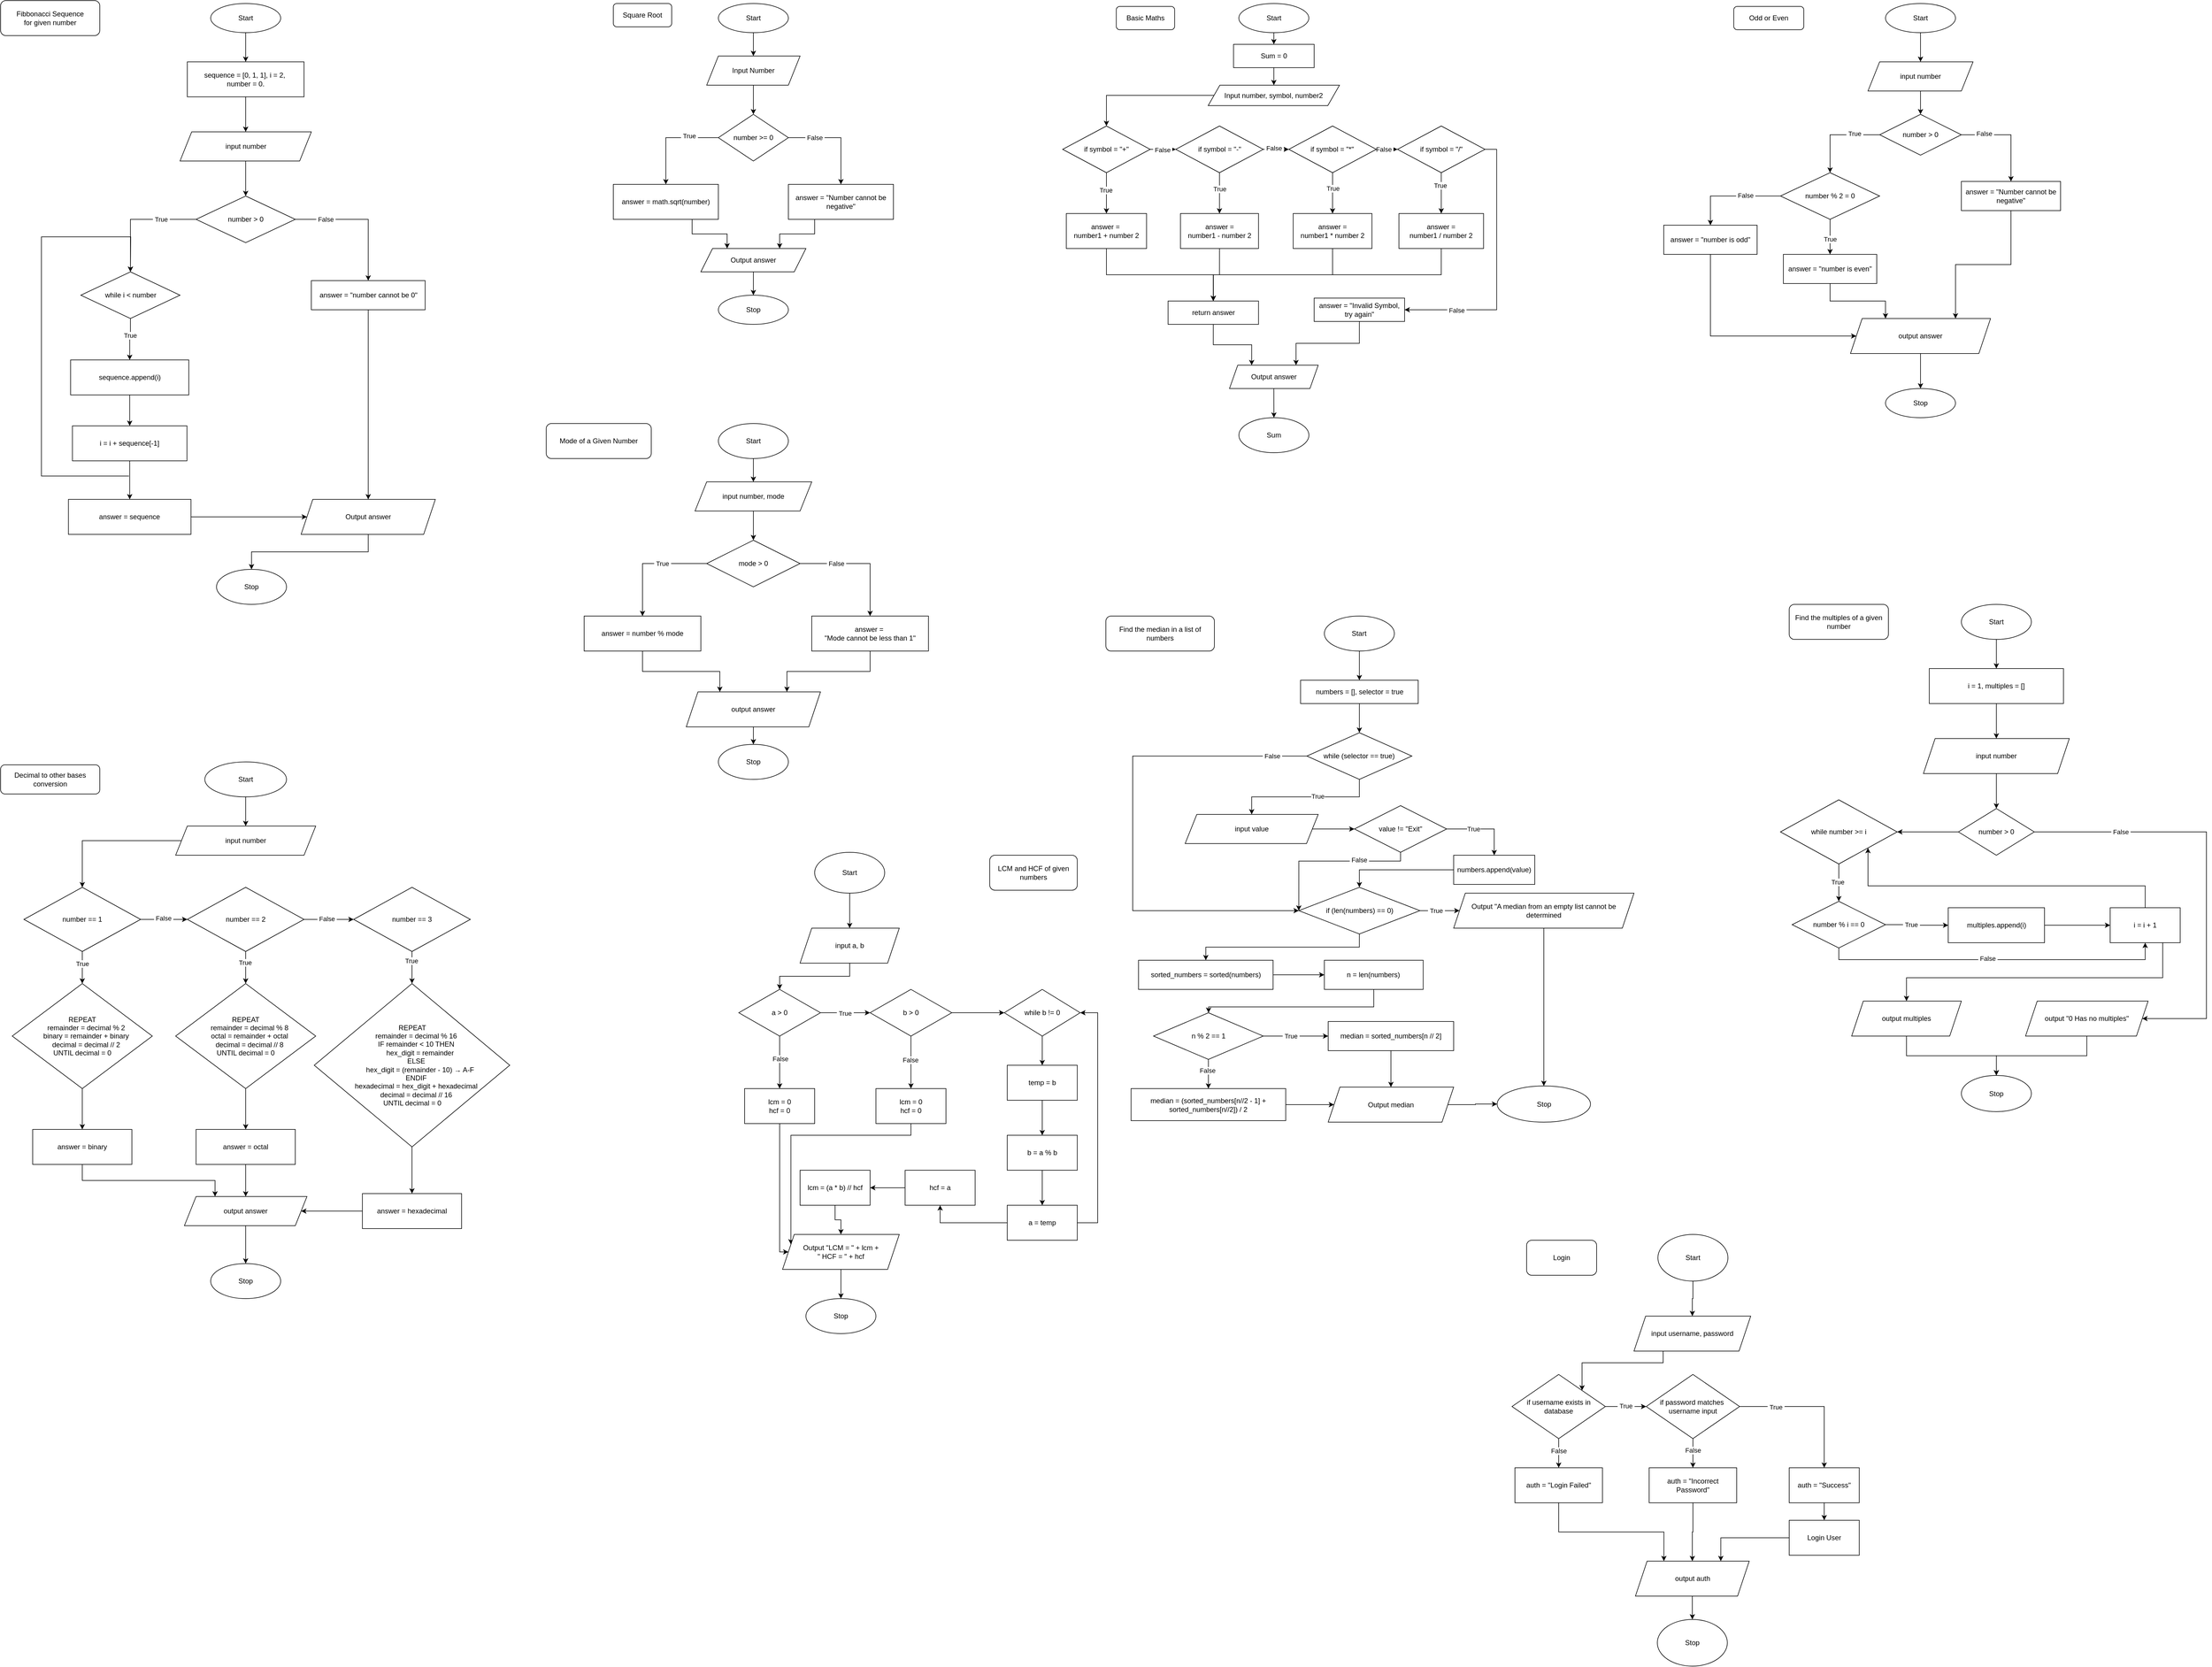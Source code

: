 <mxfile version="28.1.0">
  <diagram name="Page-1" id="N7Pm-M6lshDgP5avCQsC">
    <mxGraphModel dx="3189" dy="1043" grid="1" gridSize="10" guides="1" tooltips="1" connect="1" arrows="1" fold="1" page="1" pageScale="1" pageWidth="850" pageHeight="1100" math="0" shadow="0">
      <root>
        <mxCell id="0" />
        <mxCell id="1" parent="0" />
        <mxCell id="ULviqefrmIrI3ihV1RMq-7" style="edgeStyle=orthogonalEdgeStyle;rounded=0;orthogonalLoop=1;jettySize=auto;html=1;exitX=0.5;exitY=1;exitDx=0;exitDy=0;entryX=0.5;entryY=0;entryDx=0;entryDy=0;" parent="1" source="ULviqefrmIrI3ihV1RMq-1" target="ULviqefrmIrI3ihV1RMq-3" edge="1">
          <mxGeometry relative="1" as="geometry" />
        </mxCell>
        <mxCell id="ULviqefrmIrI3ihV1RMq-1" value="Start" style="ellipse;whiteSpace=wrap;html=1;" parent="1" vertex="1">
          <mxGeometry x="200" y="80" width="120" height="50" as="geometry" />
        </mxCell>
        <mxCell id="ULviqefrmIrI3ihV1RMq-2" value="Stop" style="ellipse;whiteSpace=wrap;html=1;" parent="1" vertex="1">
          <mxGeometry x="200" y="580" width="120" height="50" as="geometry" />
        </mxCell>
        <mxCell id="ULviqefrmIrI3ihV1RMq-6" style="edgeStyle=orthogonalEdgeStyle;rounded=0;orthogonalLoop=1;jettySize=auto;html=1;exitX=0.5;exitY=1;exitDx=0;exitDy=0;entryX=0.5;entryY=0;entryDx=0;entryDy=0;" parent="1" source="ULviqefrmIrI3ihV1RMq-3" target="ULviqefrmIrI3ihV1RMq-5" edge="1">
          <mxGeometry relative="1" as="geometry" />
        </mxCell>
        <mxCell id="ULviqefrmIrI3ihV1RMq-3" value="Input Number" style="shape=parallelogram;perimeter=parallelogramPerimeter;whiteSpace=wrap;html=1;fixedSize=1;" parent="1" vertex="1">
          <mxGeometry x="180" y="170" width="160" height="50" as="geometry" />
        </mxCell>
        <mxCell id="ULviqefrmIrI3ihV1RMq-10" style="edgeStyle=orthogonalEdgeStyle;rounded=0;orthogonalLoop=1;jettySize=auto;html=1;exitX=0;exitY=0.5;exitDx=0;exitDy=0;entryX=0.5;entryY=0;entryDx=0;entryDy=0;" parent="1" source="ULviqefrmIrI3ihV1RMq-5" target="ULviqefrmIrI3ihV1RMq-8" edge="1">
          <mxGeometry relative="1" as="geometry" />
        </mxCell>
        <mxCell id="ULviqefrmIrI3ihV1RMq-12" value="&amp;nbsp;True&amp;nbsp;" style="edgeLabel;html=1;align=center;verticalAlign=middle;resizable=0;points=[];" parent="ULviqefrmIrI3ihV1RMq-10" vertex="1" connectable="0">
          <mxGeometry x="-0.404" y="-3" relative="1" as="geometry">
            <mxPoint as="offset" />
          </mxGeometry>
        </mxCell>
        <mxCell id="ULviqefrmIrI3ihV1RMq-11" style="edgeStyle=orthogonalEdgeStyle;rounded=0;orthogonalLoop=1;jettySize=auto;html=1;exitX=1;exitY=0.5;exitDx=0;exitDy=0;entryX=0.5;entryY=0;entryDx=0;entryDy=0;" parent="1" source="ULviqefrmIrI3ihV1RMq-5" target="ULviqefrmIrI3ihV1RMq-9" edge="1">
          <mxGeometry relative="1" as="geometry" />
        </mxCell>
        <mxCell id="ULviqefrmIrI3ihV1RMq-13" value="&amp;nbsp;False&amp;nbsp;" style="edgeLabel;html=1;align=center;verticalAlign=middle;resizable=0;points=[];" parent="ULviqefrmIrI3ihV1RMq-11" vertex="1" connectable="0">
          <mxGeometry x="-0.475" relative="1" as="geometry">
            <mxPoint as="offset" />
          </mxGeometry>
        </mxCell>
        <mxCell id="ULviqefrmIrI3ihV1RMq-5" value="number &amp;gt;= 0" style="rhombus;whiteSpace=wrap;html=1;" parent="1" vertex="1">
          <mxGeometry x="200" y="270" width="120" height="80" as="geometry" />
        </mxCell>
        <mxCell id="ULviqefrmIrI3ihV1RMq-15" style="edgeStyle=orthogonalEdgeStyle;rounded=0;orthogonalLoop=1;jettySize=auto;html=1;exitX=0.75;exitY=1;exitDx=0;exitDy=0;entryX=0.25;entryY=0;entryDx=0;entryDy=0;" parent="1" source="ULviqefrmIrI3ihV1RMq-8" target="ULviqefrmIrI3ihV1RMq-14" edge="1">
          <mxGeometry relative="1" as="geometry" />
        </mxCell>
        <mxCell id="ULviqefrmIrI3ihV1RMq-8" value="answer = math.sqrt(number)" style="rounded=0;whiteSpace=wrap;html=1;" parent="1" vertex="1">
          <mxGeometry x="20" y="390" width="180" height="60" as="geometry" />
        </mxCell>
        <mxCell id="ULviqefrmIrI3ihV1RMq-16" style="edgeStyle=orthogonalEdgeStyle;rounded=0;orthogonalLoop=1;jettySize=auto;html=1;exitX=0.25;exitY=1;exitDx=0;exitDy=0;entryX=0.75;entryY=0;entryDx=0;entryDy=0;" parent="1" source="ULviqefrmIrI3ihV1RMq-9" target="ULviqefrmIrI3ihV1RMq-14" edge="1">
          <mxGeometry relative="1" as="geometry" />
        </mxCell>
        <mxCell id="ULviqefrmIrI3ihV1RMq-9" value="answer = &quot;Number cannot be negative&quot;" style="rounded=0;whiteSpace=wrap;html=1;" parent="1" vertex="1">
          <mxGeometry x="320" y="390" width="180" height="60" as="geometry" />
        </mxCell>
        <mxCell id="ULviqefrmIrI3ihV1RMq-17" style="edgeStyle=orthogonalEdgeStyle;rounded=0;orthogonalLoop=1;jettySize=auto;html=1;exitX=0.5;exitY=1;exitDx=0;exitDy=0;entryX=0.5;entryY=0;entryDx=0;entryDy=0;" parent="1" source="ULviqefrmIrI3ihV1RMq-14" target="ULviqefrmIrI3ihV1RMq-2" edge="1">
          <mxGeometry relative="1" as="geometry" />
        </mxCell>
        <mxCell id="ULviqefrmIrI3ihV1RMq-14" value="Output answer" style="shape=parallelogram;perimeter=parallelogramPerimeter;whiteSpace=wrap;html=1;fixedSize=1;size=20;" parent="1" vertex="1">
          <mxGeometry x="170" y="500" width="180" height="40" as="geometry" />
        </mxCell>
        <mxCell id="ULviqefrmIrI3ihV1RMq-18" value="Square Root" style="rounded=1;whiteSpace=wrap;html=1;" parent="1" vertex="1">
          <mxGeometry x="20" y="80" width="100" height="40" as="geometry" />
        </mxCell>
        <mxCell id="ULviqefrmIrI3ihV1RMq-36" style="edgeStyle=orthogonalEdgeStyle;rounded=0;orthogonalLoop=1;jettySize=auto;html=1;exitX=0.5;exitY=1;exitDx=0;exitDy=0;entryX=0.5;entryY=0;entryDx=0;entryDy=0;" parent="1" source="ULviqefrmIrI3ihV1RMq-19" target="ULviqefrmIrI3ihV1RMq-35" edge="1">
          <mxGeometry relative="1" as="geometry" />
        </mxCell>
        <mxCell id="ULviqefrmIrI3ihV1RMq-19" value="Start" style="ellipse;whiteSpace=wrap;html=1;" parent="1" vertex="1">
          <mxGeometry x="1091.87" y="80" width="120" height="50" as="geometry" />
        </mxCell>
        <mxCell id="ULviqefrmIrI3ihV1RMq-20" value="Basic Maths" style="rounded=1;whiteSpace=wrap;html=1;" parent="1" vertex="1">
          <mxGeometry x="881.87" y="85" width="100" height="40" as="geometry" />
        </mxCell>
        <mxCell id="ULviqefrmIrI3ihV1RMq-26" style="edgeStyle=orthogonalEdgeStyle;rounded=0;orthogonalLoop=1;jettySize=auto;html=1;entryX=0.5;entryY=0;entryDx=0;entryDy=0;" parent="1" source="ULviqefrmIrI3ihV1RMq-21" target="ULviqefrmIrI3ihV1RMq-22" edge="1">
          <mxGeometry relative="1" as="geometry" />
        </mxCell>
        <mxCell id="ULviqefrmIrI3ihV1RMq-21" value="Input number, symbol, number2" style="shape=parallelogram;perimeter=parallelogramPerimeter;whiteSpace=wrap;html=1;fixedSize=1;" parent="1" vertex="1">
          <mxGeometry x="1039.37" y="220" width="225" height="35" as="geometry" />
        </mxCell>
        <mxCell id="ULviqefrmIrI3ihV1RMq-27" style="edgeStyle=orthogonalEdgeStyle;rounded=0;orthogonalLoop=1;jettySize=auto;html=1;entryX=0;entryY=0.5;entryDx=0;entryDy=0;" parent="1" source="ULviqefrmIrI3ihV1RMq-22" target="ULviqefrmIrI3ihV1RMq-23" edge="1">
          <mxGeometry relative="1" as="geometry" />
        </mxCell>
        <mxCell id="ULviqefrmIrI3ihV1RMq-41" value="&amp;nbsp;False&amp;nbsp;" style="edgeLabel;html=1;align=center;verticalAlign=middle;resizable=0;points=[];" parent="ULviqefrmIrI3ihV1RMq-27" vertex="1" connectable="0">
          <mxGeometry x="-0.065" y="-1" relative="1" as="geometry">
            <mxPoint as="offset" />
          </mxGeometry>
        </mxCell>
        <mxCell id="ULviqefrmIrI3ihV1RMq-40" style="edgeStyle=orthogonalEdgeStyle;rounded=0;orthogonalLoop=1;jettySize=auto;html=1;exitX=0.5;exitY=1;exitDx=0;exitDy=0;entryX=0.5;entryY=0;entryDx=0;entryDy=0;" parent="1" source="ULviqefrmIrI3ihV1RMq-22" target="ULviqefrmIrI3ihV1RMq-33" edge="1">
          <mxGeometry relative="1" as="geometry" />
        </mxCell>
        <mxCell id="ULviqefrmIrI3ihV1RMq-44" value="True" style="edgeLabel;html=1;align=center;verticalAlign=middle;resizable=0;points=[];" parent="ULviqefrmIrI3ihV1RMq-40" vertex="1" connectable="0">
          <mxGeometry x="-0.14" y="-1" relative="1" as="geometry">
            <mxPoint as="offset" />
          </mxGeometry>
        </mxCell>
        <mxCell id="ULviqefrmIrI3ihV1RMq-22" value="if symbol = &quot;+&quot;" style="rhombus;whiteSpace=wrap;html=1;" parent="1" vertex="1">
          <mxGeometry x="789.99" y="290" width="150" height="80" as="geometry" />
        </mxCell>
        <mxCell id="ULviqefrmIrI3ihV1RMq-28" style="edgeStyle=orthogonalEdgeStyle;rounded=0;orthogonalLoop=1;jettySize=auto;html=1;entryX=0;entryY=0.5;entryDx=0;entryDy=0;" parent="1" source="ULviqefrmIrI3ihV1RMq-23" target="ULviqefrmIrI3ihV1RMq-24" edge="1">
          <mxGeometry relative="1" as="geometry" />
        </mxCell>
        <mxCell id="ULviqefrmIrI3ihV1RMq-42" value="&amp;nbsp;False&amp;nbsp;" style="edgeLabel;html=1;align=center;verticalAlign=middle;resizable=0;points=[];" parent="ULviqefrmIrI3ihV1RMq-28" vertex="1" connectable="0">
          <mxGeometry x="-0.177" y="2" relative="1" as="geometry">
            <mxPoint as="offset" />
          </mxGeometry>
        </mxCell>
        <mxCell id="ULviqefrmIrI3ihV1RMq-45" style="edgeStyle=orthogonalEdgeStyle;rounded=0;orthogonalLoop=1;jettySize=auto;html=1;exitX=0.5;exitY=1;exitDx=0;exitDy=0;entryX=0.5;entryY=0;entryDx=0;entryDy=0;" parent="1" source="ULviqefrmIrI3ihV1RMq-23" target="ULviqefrmIrI3ihV1RMq-34" edge="1">
          <mxGeometry relative="1" as="geometry" />
        </mxCell>
        <mxCell id="ULviqefrmIrI3ihV1RMq-48" value="True" style="edgeLabel;html=1;align=center;verticalAlign=middle;resizable=0;points=[];" parent="ULviqefrmIrI3ihV1RMq-45" vertex="1" connectable="0">
          <mxGeometry x="-0.215" relative="1" as="geometry">
            <mxPoint as="offset" />
          </mxGeometry>
        </mxCell>
        <mxCell id="ULviqefrmIrI3ihV1RMq-23" value="if symbol = &quot;-&quot;" style="rhombus;whiteSpace=wrap;html=1;" parent="1" vertex="1">
          <mxGeometry x="983.74" y="290" width="150" height="80" as="geometry" />
        </mxCell>
        <mxCell id="ULviqefrmIrI3ihV1RMq-29" style="edgeStyle=orthogonalEdgeStyle;rounded=0;orthogonalLoop=1;jettySize=auto;html=1;entryX=0;entryY=0.5;entryDx=0;entryDy=0;" parent="1" source="ULviqefrmIrI3ihV1RMq-24" target="ULviqefrmIrI3ihV1RMq-25" edge="1">
          <mxGeometry relative="1" as="geometry" />
        </mxCell>
        <mxCell id="ULviqefrmIrI3ihV1RMq-43" value="&amp;nbsp;False&amp;nbsp;" style="edgeLabel;html=1;align=center;verticalAlign=middle;resizable=0;points=[];" parent="ULviqefrmIrI3ihV1RMq-29" vertex="1" connectable="0">
          <mxGeometry x="-0.448" relative="1" as="geometry">
            <mxPoint as="offset" />
          </mxGeometry>
        </mxCell>
        <mxCell id="ULviqefrmIrI3ihV1RMq-46" style="edgeStyle=orthogonalEdgeStyle;rounded=0;orthogonalLoop=1;jettySize=auto;html=1;exitX=0.5;exitY=1;exitDx=0;exitDy=0;entryX=0.5;entryY=0;entryDx=0;entryDy=0;" parent="1" source="ULviqefrmIrI3ihV1RMq-24" target="ULviqefrmIrI3ihV1RMq-38" edge="1">
          <mxGeometry relative="1" as="geometry" />
        </mxCell>
        <mxCell id="ULviqefrmIrI3ihV1RMq-49" value="True" style="edgeLabel;html=1;align=center;verticalAlign=middle;resizable=0;points=[];" parent="ULviqefrmIrI3ihV1RMq-46" vertex="1" connectable="0">
          <mxGeometry x="-0.24" relative="1" as="geometry">
            <mxPoint as="offset" />
          </mxGeometry>
        </mxCell>
        <mxCell id="ULviqefrmIrI3ihV1RMq-24" value="if symbol = &quot;*&quot;" style="rhombus;whiteSpace=wrap;html=1;" parent="1" vertex="1">
          <mxGeometry x="1177.49" y="290" width="150" height="80" as="geometry" />
        </mxCell>
        <mxCell id="ULviqefrmIrI3ihV1RMq-47" style="edgeStyle=orthogonalEdgeStyle;rounded=0;orthogonalLoop=1;jettySize=auto;html=1;exitX=0.5;exitY=1;exitDx=0;exitDy=0;entryX=0.5;entryY=0;entryDx=0;entryDy=0;" parent="1" source="ULviqefrmIrI3ihV1RMq-25" target="ULviqefrmIrI3ihV1RMq-39" edge="1">
          <mxGeometry relative="1" as="geometry" />
        </mxCell>
        <mxCell id="ULviqefrmIrI3ihV1RMq-50" value="True" style="edgeLabel;html=1;align=center;verticalAlign=middle;resizable=0;points=[];" parent="ULviqefrmIrI3ihV1RMq-47" vertex="1" connectable="0">
          <mxGeometry x="-0.389" y="-2" relative="1" as="geometry">
            <mxPoint as="offset" />
          </mxGeometry>
        </mxCell>
        <mxCell id="ULviqefrmIrI3ihV1RMq-60" style="edgeStyle=orthogonalEdgeStyle;rounded=0;orthogonalLoop=1;jettySize=auto;html=1;exitX=1;exitY=0.5;exitDx=0;exitDy=0;entryX=1;entryY=0.5;entryDx=0;entryDy=0;" parent="1" source="ULviqefrmIrI3ihV1RMq-25" target="ULviqefrmIrI3ihV1RMq-51" edge="1">
          <mxGeometry relative="1" as="geometry" />
        </mxCell>
        <mxCell id="ULviqefrmIrI3ihV1RMq-61" value="&amp;nbsp;False&amp;nbsp;" style="edgeLabel;html=1;align=center;verticalAlign=middle;resizable=0;points=[];" parent="ULviqefrmIrI3ihV1RMq-60" vertex="1" connectable="0">
          <mxGeometry x="0.607" y="1" relative="1" as="geometry">
            <mxPoint as="offset" />
          </mxGeometry>
        </mxCell>
        <mxCell id="ULviqefrmIrI3ihV1RMq-25" value="if symbol = &quot;/&quot;" style="rhombus;whiteSpace=wrap;html=1;" parent="1" vertex="1">
          <mxGeometry x="1363.74" y="290" width="150" height="80" as="geometry" />
        </mxCell>
        <mxCell id="ULviqefrmIrI3ihV1RMq-55" style="edgeStyle=orthogonalEdgeStyle;rounded=0;orthogonalLoop=1;jettySize=auto;html=1;exitX=0.5;exitY=1;exitDx=0;exitDy=0;entryX=0.5;entryY=0;entryDx=0;entryDy=0;" parent="1" source="ULviqefrmIrI3ihV1RMq-33" target="ULviqefrmIrI3ihV1RMq-52" edge="1">
          <mxGeometry relative="1" as="geometry" />
        </mxCell>
        <mxCell id="ULviqefrmIrI3ihV1RMq-33" value="answer =&amp;nbsp;&lt;div&gt;number1 + number 2&lt;/div&gt;" style="rounded=0;whiteSpace=wrap;html=1;" parent="1" vertex="1">
          <mxGeometry x="796.24" y="440" width="137.51" height="60" as="geometry" />
        </mxCell>
        <mxCell id="ULviqefrmIrI3ihV1RMq-59" style="edgeStyle=orthogonalEdgeStyle;rounded=0;orthogonalLoop=1;jettySize=auto;html=1;exitX=0.5;exitY=1;exitDx=0;exitDy=0;entryX=0.5;entryY=0;entryDx=0;entryDy=0;" parent="1" source="ULviqefrmIrI3ihV1RMq-34" target="ULviqefrmIrI3ihV1RMq-52" edge="1">
          <mxGeometry relative="1" as="geometry" />
        </mxCell>
        <mxCell id="ULviqefrmIrI3ihV1RMq-34" value="answer =&lt;div&gt;number1 - number 2&lt;/div&gt;" style="rounded=0;whiteSpace=wrap;html=1;" parent="1" vertex="1">
          <mxGeometry x="991.86" y="440" width="133.76" height="60" as="geometry" />
        </mxCell>
        <mxCell id="ULviqefrmIrI3ihV1RMq-37" style="edgeStyle=orthogonalEdgeStyle;rounded=0;orthogonalLoop=1;jettySize=auto;html=1;exitX=0.5;exitY=1;exitDx=0;exitDy=0;entryX=0.5;entryY=0;entryDx=0;entryDy=0;" parent="1" source="ULviqefrmIrI3ihV1RMq-35" target="ULviqefrmIrI3ihV1RMq-21" edge="1">
          <mxGeometry relative="1" as="geometry" />
        </mxCell>
        <mxCell id="ULviqefrmIrI3ihV1RMq-35" value="Sum = 0" style="rounded=0;whiteSpace=wrap;html=1;" parent="1" vertex="1">
          <mxGeometry x="1082.8" y="150" width="138.13" height="40" as="geometry" />
        </mxCell>
        <mxCell id="ULviqefrmIrI3ihV1RMq-57" style="edgeStyle=orthogonalEdgeStyle;rounded=0;orthogonalLoop=1;jettySize=auto;html=1;exitX=0.5;exitY=1;exitDx=0;exitDy=0;entryX=0.5;entryY=0;entryDx=0;entryDy=0;" parent="1" source="ULviqefrmIrI3ihV1RMq-38" target="ULviqefrmIrI3ihV1RMq-52" edge="1">
          <mxGeometry relative="1" as="geometry" />
        </mxCell>
        <mxCell id="ULviqefrmIrI3ihV1RMq-38" value="answer =&lt;div&gt;number1 * number 2&lt;/div&gt;" style="rounded=0;whiteSpace=wrap;html=1;" parent="1" vertex="1">
          <mxGeometry x="1184.99" y="440" width="134.99" height="60" as="geometry" />
        </mxCell>
        <mxCell id="ULviqefrmIrI3ihV1RMq-58" style="edgeStyle=orthogonalEdgeStyle;rounded=0;orthogonalLoop=1;jettySize=auto;html=1;exitX=0.5;exitY=1;exitDx=0;exitDy=0;entryX=0.5;entryY=0;entryDx=0;entryDy=0;" parent="1" source="ULviqefrmIrI3ihV1RMq-39" target="ULviqefrmIrI3ihV1RMq-52" edge="1">
          <mxGeometry relative="1" as="geometry" />
        </mxCell>
        <mxCell id="ULviqefrmIrI3ihV1RMq-39" value="answer =&lt;div&gt;number1 / number 2&lt;/div&gt;" style="rounded=0;whiteSpace=wrap;html=1;" parent="1" vertex="1">
          <mxGeometry x="1366.24" y="440" width="145" height="60" as="geometry" />
        </mxCell>
        <mxCell id="ZMon0sl5ylTNYFtvw5zo-4" style="edgeStyle=orthogonalEdgeStyle;rounded=0;orthogonalLoop=1;jettySize=auto;html=1;exitX=0.5;exitY=1;exitDx=0;exitDy=0;entryX=0.75;entryY=0;entryDx=0;entryDy=0;" parent="1" source="ULviqefrmIrI3ihV1RMq-51" target="ULviqefrmIrI3ihV1RMq-53" edge="1">
          <mxGeometry relative="1" as="geometry" />
        </mxCell>
        <mxCell id="ULviqefrmIrI3ihV1RMq-51" value="answer = &quot;Invalid Symbol, try again&quot;" style="rounded=0;whiteSpace=wrap;html=1;" parent="1" vertex="1">
          <mxGeometry x="1220.93" y="585" width="155" height="40" as="geometry" />
        </mxCell>
        <mxCell id="ULviqefrmIrI3ihV1RMq-62" style="edgeStyle=orthogonalEdgeStyle;rounded=0;orthogonalLoop=1;jettySize=auto;html=1;exitX=0.5;exitY=1;exitDx=0;exitDy=0;entryX=0.25;entryY=0;entryDx=0;entryDy=0;" parent="1" source="ULviqefrmIrI3ihV1RMq-52" target="ULviqefrmIrI3ihV1RMq-53" edge="1">
          <mxGeometry relative="1" as="geometry" />
        </mxCell>
        <mxCell id="ULviqefrmIrI3ihV1RMq-52" value="return answer" style="rounded=0;whiteSpace=wrap;html=1;" parent="1" vertex="1">
          <mxGeometry x="970.62" y="590" width="155" height="40" as="geometry" />
        </mxCell>
        <mxCell id="ULviqefrmIrI3ihV1RMq-63" style="edgeStyle=orthogonalEdgeStyle;rounded=0;orthogonalLoop=1;jettySize=auto;html=1;exitX=0.5;exitY=1;exitDx=0;exitDy=0;entryX=0.5;entryY=0;entryDx=0;entryDy=0;" parent="1" source="ULviqefrmIrI3ihV1RMq-53" target="ULviqefrmIrI3ihV1RMq-54" edge="1">
          <mxGeometry relative="1" as="geometry" />
        </mxCell>
        <mxCell id="ULviqefrmIrI3ihV1RMq-53" value="Output answer" style="shape=parallelogram;perimeter=parallelogramPerimeter;whiteSpace=wrap;html=1;fixedSize=1;size=14.13;" parent="1" vertex="1">
          <mxGeometry x="1075.87" y="700" width="152" height="40" as="geometry" />
        </mxCell>
        <mxCell id="ULviqefrmIrI3ihV1RMq-54" value="Sum" style="ellipse;whiteSpace=wrap;html=1;" parent="1" vertex="1">
          <mxGeometry x="1092" y="790" width="120" height="60" as="geometry" />
        </mxCell>
        <mxCell id="rDMae4r01eL3OOVDdPtL-11" style="edgeStyle=orthogonalEdgeStyle;rounded=0;orthogonalLoop=1;jettySize=auto;html=1;exitX=0.5;exitY=1;exitDx=0;exitDy=0;entryX=0.5;entryY=0;entryDx=0;entryDy=0;" parent="1" source="rDMae4r01eL3OOVDdPtL-1" target="rDMae4r01eL3OOVDdPtL-3" edge="1">
          <mxGeometry relative="1" as="geometry" />
        </mxCell>
        <mxCell id="rDMae4r01eL3OOVDdPtL-1" value="Start" style="ellipse;whiteSpace=wrap;html=1;" parent="1" vertex="1">
          <mxGeometry x="2200" y="80" width="120" height="50" as="geometry" />
        </mxCell>
        <mxCell id="rDMae4r01eL3OOVDdPtL-2" value="Odd or Even" style="rounded=1;whiteSpace=wrap;html=1;" parent="1" vertex="1">
          <mxGeometry x="1940" y="85" width="120" height="40" as="geometry" />
        </mxCell>
        <mxCell id="rDMae4r01eL3OOVDdPtL-10" style="edgeStyle=orthogonalEdgeStyle;rounded=0;orthogonalLoop=1;jettySize=auto;html=1;exitX=0.5;exitY=1;exitDx=0;exitDy=0;entryX=0.5;entryY=0;entryDx=0;entryDy=0;" parent="1" source="rDMae4r01eL3OOVDdPtL-3" target="rDMae4r01eL3OOVDdPtL-4" edge="1">
          <mxGeometry relative="1" as="geometry" />
        </mxCell>
        <mxCell id="rDMae4r01eL3OOVDdPtL-3" value="input number" style="shape=parallelogram;perimeter=parallelogramPerimeter;whiteSpace=wrap;html=1;fixedSize=1;" parent="1" vertex="1">
          <mxGeometry x="2170" y="180" width="180" height="50" as="geometry" />
        </mxCell>
        <mxCell id="rDMae4r01eL3OOVDdPtL-7" style="edgeStyle=orthogonalEdgeStyle;rounded=0;orthogonalLoop=1;jettySize=auto;html=1;exitX=0;exitY=0.5;exitDx=0;exitDy=0;entryX=0.5;entryY=0;entryDx=0;entryDy=0;" parent="1" source="rDMae4r01eL3OOVDdPtL-4" target="rDMae4r01eL3OOVDdPtL-6" edge="1">
          <mxGeometry relative="1" as="geometry" />
        </mxCell>
        <mxCell id="rDMae4r01eL3OOVDdPtL-17" value="&amp;nbsp;True&amp;nbsp;" style="edgeLabel;html=1;align=center;verticalAlign=middle;resizable=0;points=[];" parent="rDMae4r01eL3OOVDdPtL-7" vertex="1" connectable="0">
          <mxGeometry x="-0.421" y="-2" relative="1" as="geometry">
            <mxPoint as="offset" />
          </mxGeometry>
        </mxCell>
        <mxCell id="rDMae4r01eL3OOVDdPtL-12" style="edgeStyle=orthogonalEdgeStyle;rounded=0;orthogonalLoop=1;jettySize=auto;html=1;exitX=1;exitY=0.5;exitDx=0;exitDy=0;entryX=0.5;entryY=0;entryDx=0;entryDy=0;" parent="1" source="rDMae4r01eL3OOVDdPtL-4" target="rDMae4r01eL3OOVDdPtL-9" edge="1">
          <mxGeometry relative="1" as="geometry" />
        </mxCell>
        <mxCell id="rDMae4r01eL3OOVDdPtL-18" value="&amp;nbsp;False&amp;nbsp;" style="edgeLabel;html=1;align=center;verticalAlign=middle;resizable=0;points=[];" parent="rDMae4r01eL3OOVDdPtL-12" vertex="1" connectable="0">
          <mxGeometry x="-0.532" y="2" relative="1" as="geometry">
            <mxPoint as="offset" />
          </mxGeometry>
        </mxCell>
        <mxCell id="rDMae4r01eL3OOVDdPtL-4" value="number &amp;gt; 0" style="rhombus;whiteSpace=wrap;html=1;" parent="1" vertex="1">
          <mxGeometry x="2190" y="270" width="140" height="70" as="geometry" />
        </mxCell>
        <mxCell id="rDMae4r01eL3OOVDdPtL-15" style="edgeStyle=orthogonalEdgeStyle;rounded=0;orthogonalLoop=1;jettySize=auto;html=1;exitX=0;exitY=0.5;exitDx=0;exitDy=0;entryX=0.5;entryY=0;entryDx=0;entryDy=0;" parent="1" source="rDMae4r01eL3OOVDdPtL-6" target="rDMae4r01eL3OOVDdPtL-13" edge="1">
          <mxGeometry relative="1" as="geometry" />
        </mxCell>
        <mxCell id="rDMae4r01eL3OOVDdPtL-16" value="&amp;nbsp;False&amp;nbsp;" style="edgeLabel;html=1;align=center;verticalAlign=middle;resizable=0;points=[];" parent="rDMae4r01eL3OOVDdPtL-15" vertex="1" connectable="0">
          <mxGeometry x="-0.289" y="-1" relative="1" as="geometry">
            <mxPoint as="offset" />
          </mxGeometry>
        </mxCell>
        <mxCell id="rDMae4r01eL3OOVDdPtL-19" style="edgeStyle=orthogonalEdgeStyle;rounded=0;orthogonalLoop=1;jettySize=auto;html=1;exitX=0.5;exitY=1;exitDx=0;exitDy=0;entryX=0.5;entryY=0;entryDx=0;entryDy=0;" parent="1" source="rDMae4r01eL3OOVDdPtL-6" target="rDMae4r01eL3OOVDdPtL-14" edge="1">
          <mxGeometry relative="1" as="geometry" />
        </mxCell>
        <mxCell id="rDMae4r01eL3OOVDdPtL-20" value="True" style="edgeLabel;html=1;align=center;verticalAlign=middle;resizable=0;points=[];" parent="rDMae4r01eL3OOVDdPtL-19" vertex="1" connectable="0">
          <mxGeometry x="0.113" relative="1" as="geometry">
            <mxPoint as="offset" />
          </mxGeometry>
        </mxCell>
        <mxCell id="rDMae4r01eL3OOVDdPtL-6" value="number % 2 = 0" style="rhombus;whiteSpace=wrap;html=1;" parent="1" vertex="1">
          <mxGeometry x="2020" y="370" width="170" height="80" as="geometry" />
        </mxCell>
        <mxCell id="rDMae4r01eL3OOVDdPtL-24" style="edgeStyle=orthogonalEdgeStyle;rounded=0;orthogonalLoop=1;jettySize=auto;html=1;exitX=0.5;exitY=1;exitDx=0;exitDy=0;entryX=0.75;entryY=0;entryDx=0;entryDy=0;" parent="1" source="rDMae4r01eL3OOVDdPtL-9" target="rDMae4r01eL3OOVDdPtL-21" edge="1">
          <mxGeometry relative="1" as="geometry" />
        </mxCell>
        <mxCell id="rDMae4r01eL3OOVDdPtL-9" value="answer = &quot;Number cannot be negative&quot;" style="rounded=0;whiteSpace=wrap;html=1;" parent="1" vertex="1">
          <mxGeometry x="2330" y="385" width="170" height="50" as="geometry" />
        </mxCell>
        <mxCell id="rDMae4r01eL3OOVDdPtL-22" style="edgeStyle=orthogonalEdgeStyle;rounded=0;orthogonalLoop=1;jettySize=auto;html=1;exitX=0.5;exitY=1;exitDx=0;exitDy=0;entryX=0;entryY=0.5;entryDx=0;entryDy=0;" parent="1" source="rDMae4r01eL3OOVDdPtL-13" target="rDMae4r01eL3OOVDdPtL-21" edge="1">
          <mxGeometry relative="1" as="geometry">
            <Array as="points">
              <mxPoint x="1900" y="650" />
            </Array>
          </mxGeometry>
        </mxCell>
        <mxCell id="rDMae4r01eL3OOVDdPtL-13" value="answer = &quot;number is odd&quot;" style="rounded=0;whiteSpace=wrap;html=1;" parent="1" vertex="1">
          <mxGeometry x="1820" y="460" width="160" height="50" as="geometry" />
        </mxCell>
        <mxCell id="rDMae4r01eL3OOVDdPtL-23" style="edgeStyle=orthogonalEdgeStyle;rounded=0;orthogonalLoop=1;jettySize=auto;html=1;exitX=0.5;exitY=1;exitDx=0;exitDy=0;entryX=0.25;entryY=0;entryDx=0;entryDy=0;" parent="1" source="rDMae4r01eL3OOVDdPtL-14" target="rDMae4r01eL3OOVDdPtL-21" edge="1">
          <mxGeometry relative="1" as="geometry" />
        </mxCell>
        <mxCell id="rDMae4r01eL3OOVDdPtL-14" value="answer = &quot;number is even&quot;" style="rounded=0;whiteSpace=wrap;html=1;" parent="1" vertex="1">
          <mxGeometry x="2025" y="510" width="160" height="50" as="geometry" />
        </mxCell>
        <mxCell id="rDMae4r01eL3OOVDdPtL-26" style="edgeStyle=orthogonalEdgeStyle;rounded=0;orthogonalLoop=1;jettySize=auto;html=1;exitX=0.5;exitY=1;exitDx=0;exitDy=0;entryX=0.5;entryY=0;entryDx=0;entryDy=0;" parent="1" source="rDMae4r01eL3OOVDdPtL-21" target="rDMae4r01eL3OOVDdPtL-25" edge="1">
          <mxGeometry relative="1" as="geometry" />
        </mxCell>
        <mxCell id="rDMae4r01eL3OOVDdPtL-21" value="output answer" style="shape=parallelogram;perimeter=parallelogramPerimeter;whiteSpace=wrap;html=1;fixedSize=1;" parent="1" vertex="1">
          <mxGeometry x="2140" y="620" width="240" height="60" as="geometry" />
        </mxCell>
        <mxCell id="rDMae4r01eL3OOVDdPtL-25" value="Stop" style="ellipse;whiteSpace=wrap;html=1;" parent="1" vertex="1">
          <mxGeometry x="2200" y="740" width="120" height="50" as="geometry" />
        </mxCell>
        <mxCell id="awhtREFP2zytxqU-kSv6-9" style="edgeStyle=orthogonalEdgeStyle;rounded=0;orthogonalLoop=1;jettySize=auto;html=1;exitX=0.5;exitY=1;exitDx=0;exitDy=0;entryX=0.5;entryY=0;entryDx=0;entryDy=0;" parent="1" source="awhtREFP2zytxqU-kSv6-1" target="awhtREFP2zytxqU-kSv6-4" edge="1">
          <mxGeometry relative="1" as="geometry" />
        </mxCell>
        <mxCell id="awhtREFP2zytxqU-kSv6-1" value="Start" style="ellipse;whiteSpace=wrap;html=1;" parent="1" vertex="1">
          <mxGeometry x="200" y="800" width="120" height="60" as="geometry" />
        </mxCell>
        <mxCell id="awhtREFP2zytxqU-kSv6-2" value="Stop" style="ellipse;whiteSpace=wrap;html=1;" parent="1" vertex="1">
          <mxGeometry x="200" y="1350" width="120" height="60" as="geometry" />
        </mxCell>
        <mxCell id="awhtREFP2zytxqU-kSv6-3" value="Mode of a Given Number" style="rounded=1;whiteSpace=wrap;html=1;" parent="1" vertex="1">
          <mxGeometry x="-95" y="800" width="180" height="60" as="geometry" />
        </mxCell>
        <mxCell id="awhtREFP2zytxqU-kSv6-10" style="edgeStyle=orthogonalEdgeStyle;rounded=0;orthogonalLoop=1;jettySize=auto;html=1;exitX=0.5;exitY=1;exitDx=0;exitDy=0;entryX=0.5;entryY=0;entryDx=0;entryDy=0;" parent="1" source="awhtREFP2zytxqU-kSv6-4" target="awhtREFP2zytxqU-kSv6-5" edge="1">
          <mxGeometry relative="1" as="geometry" />
        </mxCell>
        <mxCell id="awhtREFP2zytxqU-kSv6-4" value="input number, mode" style="shape=parallelogram;perimeter=parallelogramPerimeter;whiteSpace=wrap;html=1;fixedSize=1;" parent="1" vertex="1">
          <mxGeometry x="160" y="900" width="200" height="50" as="geometry" />
        </mxCell>
        <mxCell id="awhtREFP2zytxqU-kSv6-11" style="edgeStyle=orthogonalEdgeStyle;rounded=0;orthogonalLoop=1;jettySize=auto;html=1;exitX=0;exitY=0.5;exitDx=0;exitDy=0;entryX=0.5;entryY=0;entryDx=0;entryDy=0;" parent="1" source="awhtREFP2zytxqU-kSv6-5" target="awhtREFP2zytxqU-kSv6-6" edge="1">
          <mxGeometry relative="1" as="geometry" />
        </mxCell>
        <mxCell id="awhtREFP2zytxqU-kSv6-21" value="&amp;nbsp;True&amp;nbsp;" style="edgeLabel;html=1;align=center;verticalAlign=middle;resizable=0;points=[];" parent="awhtREFP2zytxqU-kSv6-11" vertex="1" connectable="0">
          <mxGeometry x="-0.236" relative="1" as="geometry">
            <mxPoint as="offset" />
          </mxGeometry>
        </mxCell>
        <mxCell id="awhtREFP2zytxqU-kSv6-12" style="edgeStyle=orthogonalEdgeStyle;rounded=0;orthogonalLoop=1;jettySize=auto;html=1;exitX=1;exitY=0.5;exitDx=0;exitDy=0;entryX=0.5;entryY=0;entryDx=0;entryDy=0;" parent="1" source="awhtREFP2zytxqU-kSv6-5" target="awhtREFP2zytxqU-kSv6-8" edge="1">
          <mxGeometry relative="1" as="geometry" />
        </mxCell>
        <mxCell id="awhtREFP2zytxqU-kSv6-22" value="&amp;nbsp;False&amp;nbsp;" style="edgeLabel;html=1;align=center;verticalAlign=middle;resizable=0;points=[];" parent="awhtREFP2zytxqU-kSv6-12" vertex="1" connectable="0">
          <mxGeometry x="-0.414" relative="1" as="geometry">
            <mxPoint as="offset" />
          </mxGeometry>
        </mxCell>
        <mxCell id="awhtREFP2zytxqU-kSv6-5" value="mode &amp;gt; 0" style="rhombus;whiteSpace=wrap;html=1;" parent="1" vertex="1">
          <mxGeometry x="180" y="1000" width="160" height="80" as="geometry" />
        </mxCell>
        <mxCell id="awhtREFP2zytxqU-kSv6-13" style="edgeStyle=orthogonalEdgeStyle;rounded=0;orthogonalLoop=1;jettySize=auto;html=1;exitX=0.5;exitY=1;exitDx=0;exitDy=0;entryX=0.25;entryY=0;entryDx=0;entryDy=0;" parent="1" source="awhtREFP2zytxqU-kSv6-6" target="awhtREFP2zytxqU-kSv6-7" edge="1">
          <mxGeometry relative="1" as="geometry" />
        </mxCell>
        <mxCell id="awhtREFP2zytxqU-kSv6-6" value="answer = number % mode" style="rounded=0;whiteSpace=wrap;html=1;" parent="1" vertex="1">
          <mxGeometry x="-30" y="1130" width="200" height="60" as="geometry" />
        </mxCell>
        <mxCell id="awhtREFP2zytxqU-kSv6-15" style="edgeStyle=orthogonalEdgeStyle;rounded=0;orthogonalLoop=1;jettySize=auto;html=1;exitX=0.5;exitY=1;exitDx=0;exitDy=0;entryX=0.5;entryY=0;entryDx=0;entryDy=0;" parent="1" source="awhtREFP2zytxqU-kSv6-7" target="awhtREFP2zytxqU-kSv6-2" edge="1">
          <mxGeometry relative="1" as="geometry" />
        </mxCell>
        <mxCell id="awhtREFP2zytxqU-kSv6-7" value="output answer" style="shape=parallelogram;perimeter=parallelogramPerimeter;whiteSpace=wrap;html=1;fixedSize=1;" parent="1" vertex="1">
          <mxGeometry x="145" y="1260" width="230" height="60" as="geometry" />
        </mxCell>
        <mxCell id="awhtREFP2zytxqU-kSv6-14" style="edgeStyle=orthogonalEdgeStyle;rounded=0;orthogonalLoop=1;jettySize=auto;html=1;exitX=0.5;exitY=1;exitDx=0;exitDy=0;entryX=0.75;entryY=0;entryDx=0;entryDy=0;" parent="1" source="awhtREFP2zytxqU-kSv6-8" target="awhtREFP2zytxqU-kSv6-7" edge="1">
          <mxGeometry relative="1" as="geometry" />
        </mxCell>
        <mxCell id="awhtREFP2zytxqU-kSv6-8" value="&lt;div&gt;answer =&amp;nbsp;&lt;/div&gt;&lt;div&gt;&quot;Mode cannot be less than 1&quot;&lt;/div&gt;" style="rounded=0;whiteSpace=wrap;html=1;" parent="1" vertex="1">
          <mxGeometry x="360" y="1130" width="200" height="60" as="geometry" />
        </mxCell>
        <mxCell id="awhtREFP2zytxqU-kSv6-16" value="Fibbonacci Sequence&lt;div&gt;for given number&lt;/div&gt;" style="rounded=1;whiteSpace=wrap;html=1;" parent="1" vertex="1">
          <mxGeometry x="-1030" y="75" width="170" height="60" as="geometry" />
        </mxCell>
        <mxCell id="awhtREFP2zytxqU-kSv6-24" value="" style="edgeStyle=orthogonalEdgeStyle;rounded=0;orthogonalLoop=1;jettySize=auto;html=1;" parent="1" source="awhtREFP2zytxqU-kSv6-17" target="awhtREFP2zytxqU-kSv6-18" edge="1">
          <mxGeometry relative="1" as="geometry" />
        </mxCell>
        <mxCell id="awhtREFP2zytxqU-kSv6-17" value="Start" style="ellipse;whiteSpace=wrap;html=1;" parent="1" vertex="1">
          <mxGeometry x="-670" y="80" width="120" height="50" as="geometry" />
        </mxCell>
        <mxCell id="awhtREFP2zytxqU-kSv6-25" value="" style="edgeStyle=orthogonalEdgeStyle;rounded=0;orthogonalLoop=1;jettySize=auto;html=1;" parent="1" source="awhtREFP2zytxqU-kSv6-18" target="awhtREFP2zytxqU-kSv6-20" edge="1">
          <mxGeometry relative="1" as="geometry" />
        </mxCell>
        <mxCell id="awhtREFP2zytxqU-kSv6-18" value="sequence = [0, 1, 1], i = 2,&amp;nbsp;&lt;div&gt;number = 0.&lt;/div&gt;" style="rounded=0;whiteSpace=wrap;html=1;" parent="1" vertex="1">
          <mxGeometry x="-710" y="180" width="200" height="60" as="geometry" />
        </mxCell>
        <mxCell id="awhtREFP2zytxqU-kSv6-28" style="edgeStyle=orthogonalEdgeStyle;rounded=0;orthogonalLoop=1;jettySize=auto;html=1;exitX=0;exitY=0.5;exitDx=0;exitDy=0;entryX=0.5;entryY=0;entryDx=0;entryDy=0;" parent="1" source="awhtREFP2zytxqU-kSv6-19" target="awhtREFP2zytxqU-kSv6-27" edge="1">
          <mxGeometry relative="1" as="geometry" />
        </mxCell>
        <mxCell id="awhtREFP2zytxqU-kSv6-29" value="&amp;nbsp;True&amp;nbsp;" style="edgeLabel;html=1;align=center;verticalAlign=middle;resizable=0;points=[];" parent="awhtREFP2zytxqU-kSv6-28" vertex="1" connectable="0">
          <mxGeometry x="-0.406" relative="1" as="geometry">
            <mxPoint as="offset" />
          </mxGeometry>
        </mxCell>
        <mxCell id="awhtREFP2zytxqU-kSv6-40" style="edgeStyle=orthogonalEdgeStyle;rounded=0;orthogonalLoop=1;jettySize=auto;html=1;entryX=0.5;entryY=0;entryDx=0;entryDy=0;" parent="1" source="awhtREFP2zytxqU-kSv6-19" target="awhtREFP2zytxqU-kSv6-37" edge="1">
          <mxGeometry relative="1" as="geometry" />
        </mxCell>
        <mxCell id="awhtREFP2zytxqU-kSv6-41" value="&amp;nbsp;False&amp;nbsp;" style="edgeLabel;html=1;align=center;verticalAlign=middle;resizable=0;points=[];" parent="awhtREFP2zytxqU-kSv6-40" vertex="1" connectable="0">
          <mxGeometry x="-0.548" relative="1" as="geometry">
            <mxPoint as="offset" />
          </mxGeometry>
        </mxCell>
        <mxCell id="awhtREFP2zytxqU-kSv6-19" value="number &amp;gt; 0" style="rhombus;whiteSpace=wrap;html=1;" parent="1" vertex="1">
          <mxGeometry x="-695" y="410" width="170" height="80" as="geometry" />
        </mxCell>
        <mxCell id="awhtREFP2zytxqU-kSv6-26" value="" style="edgeStyle=orthogonalEdgeStyle;rounded=0;orthogonalLoop=1;jettySize=auto;html=1;" parent="1" source="awhtREFP2zytxqU-kSv6-20" target="awhtREFP2zytxqU-kSv6-19" edge="1">
          <mxGeometry relative="1" as="geometry" />
        </mxCell>
        <mxCell id="awhtREFP2zytxqU-kSv6-20" value="input number" style="shape=parallelogram;perimeter=parallelogramPerimeter;whiteSpace=wrap;html=1;fixedSize=1;" parent="1" vertex="1">
          <mxGeometry x="-722.5" y="300" width="225" height="50" as="geometry" />
        </mxCell>
        <mxCell id="awhtREFP2zytxqU-kSv6-31" style="edgeStyle=orthogonalEdgeStyle;rounded=0;orthogonalLoop=1;jettySize=auto;html=1;exitX=0.5;exitY=1;exitDx=0;exitDy=0;entryX=0.5;entryY=0;entryDx=0;entryDy=0;" parent="1" source="awhtREFP2zytxqU-kSv6-27" target="awhtREFP2zytxqU-kSv6-30" edge="1">
          <mxGeometry relative="1" as="geometry" />
        </mxCell>
        <mxCell id="awhtREFP2zytxqU-kSv6-32" value="True" style="edgeLabel;html=1;align=center;verticalAlign=middle;resizable=0;points=[];" parent="awhtREFP2zytxqU-kSv6-31" vertex="1" connectable="0">
          <mxGeometry x="-0.221" y="-1" relative="1" as="geometry">
            <mxPoint y="1" as="offset" />
          </mxGeometry>
        </mxCell>
        <mxCell id="awhtREFP2zytxqU-kSv6-27" value="while i &amp;lt; number" style="rhombus;whiteSpace=wrap;html=1;" parent="1" vertex="1">
          <mxGeometry x="-892.5" y="540" width="170" height="80" as="geometry" />
        </mxCell>
        <mxCell id="awhtREFP2zytxqU-kSv6-34" style="edgeStyle=orthogonalEdgeStyle;rounded=0;orthogonalLoop=1;jettySize=auto;html=1;exitX=0.5;exitY=1;exitDx=0;exitDy=0;entryX=0.5;entryY=0;entryDx=0;entryDy=0;" parent="1" source="awhtREFP2zytxqU-kSv6-30" target="awhtREFP2zytxqU-kSv6-33" edge="1">
          <mxGeometry relative="1" as="geometry" />
        </mxCell>
        <mxCell id="awhtREFP2zytxqU-kSv6-30" value="sequence.append(i)" style="rounded=0;whiteSpace=wrap;html=1;" parent="1" vertex="1">
          <mxGeometry x="-910" y="690.97" width="202.5" height="60" as="geometry" />
        </mxCell>
        <mxCell id="awhtREFP2zytxqU-kSv6-44" style="edgeStyle=orthogonalEdgeStyle;rounded=0;orthogonalLoop=1;jettySize=auto;html=1;entryX=0.5;entryY=0;entryDx=0;entryDy=0;" parent="1" source="awhtREFP2zytxqU-kSv6-33" target="awhtREFP2zytxqU-kSv6-36" edge="1">
          <mxGeometry relative="1" as="geometry" />
        </mxCell>
        <mxCell id="awhtREFP2zytxqU-kSv6-33" value="i = i + sequence[-1]" style="rounded=0;whiteSpace=wrap;html=1;" parent="1" vertex="1">
          <mxGeometry x="-906.87" y="803.97" width="196.25" height="60" as="geometry" />
        </mxCell>
        <mxCell id="awhtREFP2zytxqU-kSv6-50" style="edgeStyle=orthogonalEdgeStyle;rounded=0;orthogonalLoop=1;jettySize=auto;html=1;entryX=0;entryY=0.5;entryDx=0;entryDy=0;" parent="1" source="awhtREFP2zytxqU-kSv6-36" target="awhtREFP2zytxqU-kSv6-48" edge="1">
          <mxGeometry relative="1" as="geometry" />
        </mxCell>
        <mxCell id="awhtREFP2zytxqU-kSv6-36" value="answer = sequence" style="rounded=0;whiteSpace=wrap;html=1;" parent="1" vertex="1">
          <mxGeometry x="-913.74" y="930" width="210" height="60" as="geometry" />
        </mxCell>
        <mxCell id="awhtREFP2zytxqU-kSv6-49" style="edgeStyle=orthogonalEdgeStyle;rounded=0;orthogonalLoop=1;jettySize=auto;html=1;exitX=0.5;exitY=1;exitDx=0;exitDy=0;entryX=0.5;entryY=0;entryDx=0;entryDy=0;" parent="1" source="awhtREFP2zytxqU-kSv6-37" target="awhtREFP2zytxqU-kSv6-48" edge="1">
          <mxGeometry relative="1" as="geometry" />
        </mxCell>
        <mxCell id="awhtREFP2zytxqU-kSv6-37" value="answer = &quot;number cannot be 0&quot;" style="rounded=0;whiteSpace=wrap;html=1;" parent="1" vertex="1">
          <mxGeometry x="-497.5" y="555" width="195" height="50" as="geometry" />
        </mxCell>
        <mxCell id="awhtREFP2zytxqU-kSv6-46" value="" style="endArrow=classic;html=1;rounded=0;entryX=0.5;entryY=0;entryDx=0;entryDy=0;" parent="1" target="awhtREFP2zytxqU-kSv6-27" edge="1">
          <mxGeometry width="50" height="50" relative="1" as="geometry">
            <mxPoint x="-810" y="890" as="sourcePoint" />
            <mxPoint x="-810" y="490" as="targetPoint" />
            <Array as="points">
              <mxPoint x="-960" y="890" />
              <mxPoint x="-960" y="480" />
              <mxPoint x="-807" y="480" />
            </Array>
          </mxGeometry>
        </mxCell>
        <mxCell id="awhtREFP2zytxqU-kSv6-47" value="Stop" style="ellipse;whiteSpace=wrap;html=1;" parent="1" vertex="1">
          <mxGeometry x="-660" y="1050" width="120" height="60" as="geometry" />
        </mxCell>
        <mxCell id="awhtREFP2zytxqU-kSv6-51" style="edgeStyle=orthogonalEdgeStyle;rounded=0;orthogonalLoop=1;jettySize=auto;html=1;exitX=0.5;exitY=1;exitDx=0;exitDy=0;entryX=0.5;entryY=0;entryDx=0;entryDy=0;" parent="1" source="awhtREFP2zytxqU-kSv6-48" target="awhtREFP2zytxqU-kSv6-47" edge="1">
          <mxGeometry relative="1" as="geometry">
            <mxPoint x="-600" y="1050" as="targetPoint" />
          </mxGeometry>
        </mxCell>
        <mxCell id="awhtREFP2zytxqU-kSv6-48" value="Output answer" style="shape=parallelogram;perimeter=parallelogramPerimeter;whiteSpace=wrap;html=1;fixedSize=1;" parent="1" vertex="1">
          <mxGeometry x="-515" y="930" width="230" height="60" as="geometry" />
        </mxCell>
        <mxCell id="ZMon0sl5ylTNYFtvw5zo-5" style="edgeStyle=orthogonalEdgeStyle;rounded=0;orthogonalLoop=1;jettySize=auto;html=1;exitX=0.5;exitY=1;exitDx=0;exitDy=0;entryX=0.5;entryY=0;entryDx=0;entryDy=0;" parent="1" source="ZMon0sl5ylTNYFtvw5zo-1" target="ZMon0sl5ylTNYFtvw5zo-3" edge="1">
          <mxGeometry relative="1" as="geometry" />
        </mxCell>
        <mxCell id="ZMon0sl5ylTNYFtvw5zo-1" value="Start" style="ellipse;whiteSpace=wrap;html=1;" parent="1" vertex="1">
          <mxGeometry x="-680" y="1380" width="140" height="60" as="geometry" />
        </mxCell>
        <mxCell id="ZMon0sl5ylTNYFtvw5zo-2" value="Decimal to other bases conversion" style="rounded=1;whiteSpace=wrap;html=1;" parent="1" vertex="1">
          <mxGeometry x="-1030" y="1385" width="170" height="50" as="geometry" />
        </mxCell>
        <mxCell id="ZMon0sl5ylTNYFtvw5zo-9" style="edgeStyle=orthogonalEdgeStyle;rounded=0;orthogonalLoop=1;jettySize=auto;html=1;exitX=0;exitY=0.5;exitDx=0;exitDy=0;entryX=0.5;entryY=0;entryDx=0;entryDy=0;" parent="1" source="ZMon0sl5ylTNYFtvw5zo-3" target="ZMon0sl5ylTNYFtvw5zo-6" edge="1">
          <mxGeometry relative="1" as="geometry" />
        </mxCell>
        <mxCell id="ZMon0sl5ylTNYFtvw5zo-3" value="input number" style="shape=parallelogram;perimeter=parallelogramPerimeter;whiteSpace=wrap;html=1;fixedSize=1;" parent="1" vertex="1">
          <mxGeometry x="-730" y="1490" width="240" height="50" as="geometry" />
        </mxCell>
        <mxCell id="ZMon0sl5ylTNYFtvw5zo-10" style="edgeStyle=orthogonalEdgeStyle;rounded=0;orthogonalLoop=1;jettySize=auto;html=1;exitX=1;exitY=0.5;exitDx=0;exitDy=0;entryX=0;entryY=0.5;entryDx=0;entryDy=0;" parent="1" source="ZMon0sl5ylTNYFtvw5zo-6" target="ZMon0sl5ylTNYFtvw5zo-7" edge="1">
          <mxGeometry relative="1" as="geometry" />
        </mxCell>
        <mxCell id="ZMon0sl5ylTNYFtvw5zo-12" value="&amp;nbsp;False&amp;nbsp;" style="edgeLabel;html=1;align=center;verticalAlign=middle;resizable=0;points=[];" parent="ZMon0sl5ylTNYFtvw5zo-10" vertex="1" connectable="0">
          <mxGeometry x="-0.036" y="2" relative="1" as="geometry">
            <mxPoint as="offset" />
          </mxGeometry>
        </mxCell>
        <mxCell id="ZMon0sl5ylTNYFtvw5zo-18" value="" style="edgeStyle=orthogonalEdgeStyle;rounded=0;orthogonalLoop=1;jettySize=auto;html=1;" parent="1" source="ZMon0sl5ylTNYFtvw5zo-6" target="ZMon0sl5ylTNYFtvw5zo-15" edge="1">
          <mxGeometry relative="1" as="geometry" />
        </mxCell>
        <mxCell id="ZMon0sl5ylTNYFtvw5zo-21" value="True" style="edgeLabel;html=1;align=center;verticalAlign=middle;resizable=0;points=[];" parent="ZMon0sl5ylTNYFtvw5zo-18" vertex="1" connectable="0">
          <mxGeometry x="-0.236" relative="1" as="geometry">
            <mxPoint as="offset" />
          </mxGeometry>
        </mxCell>
        <mxCell id="ZMon0sl5ylTNYFtvw5zo-6" value="number == 1" style="rhombus;whiteSpace=wrap;html=1;" parent="1" vertex="1">
          <mxGeometry x="-990" y="1595" width="200" height="110" as="geometry" />
        </mxCell>
        <mxCell id="ZMon0sl5ylTNYFtvw5zo-11" style="edgeStyle=orthogonalEdgeStyle;rounded=0;orthogonalLoop=1;jettySize=auto;html=1;exitX=1;exitY=0.5;exitDx=0;exitDy=0;entryX=0;entryY=0.5;entryDx=0;entryDy=0;" parent="1" source="ZMon0sl5ylTNYFtvw5zo-7" target="ZMon0sl5ylTNYFtvw5zo-8" edge="1">
          <mxGeometry relative="1" as="geometry" />
        </mxCell>
        <mxCell id="ZMon0sl5ylTNYFtvw5zo-13" value="&amp;nbsp;False&amp;nbsp;" style="edgeLabel;html=1;align=center;verticalAlign=middle;resizable=0;points=[];" parent="ZMon0sl5ylTNYFtvw5zo-11" vertex="1" connectable="0">
          <mxGeometry x="-0.093" y="1" relative="1" as="geometry">
            <mxPoint as="offset" />
          </mxGeometry>
        </mxCell>
        <mxCell id="ZMon0sl5ylTNYFtvw5zo-19" value="" style="edgeStyle=orthogonalEdgeStyle;rounded=0;orthogonalLoop=1;jettySize=auto;html=1;" parent="1" source="ZMon0sl5ylTNYFtvw5zo-7" target="ZMon0sl5ylTNYFtvw5zo-16" edge="1">
          <mxGeometry relative="1" as="geometry" />
        </mxCell>
        <mxCell id="ZMon0sl5ylTNYFtvw5zo-22" value="True" style="edgeLabel;html=1;align=center;verticalAlign=middle;resizable=0;points=[];" parent="ZMon0sl5ylTNYFtvw5zo-19" vertex="1" connectable="0">
          <mxGeometry x="-0.309" y="-1" relative="1" as="geometry">
            <mxPoint as="offset" />
          </mxGeometry>
        </mxCell>
        <mxCell id="ZMon0sl5ylTNYFtvw5zo-7" value="number == 2" style="rhombus;whiteSpace=wrap;html=1;" parent="1" vertex="1">
          <mxGeometry x="-710" y="1595" width="200" height="110" as="geometry" />
        </mxCell>
        <mxCell id="ZMon0sl5ylTNYFtvw5zo-20" value="" style="edgeStyle=orthogonalEdgeStyle;rounded=0;orthogonalLoop=1;jettySize=auto;html=1;" parent="1" source="ZMon0sl5ylTNYFtvw5zo-8" target="ZMon0sl5ylTNYFtvw5zo-17" edge="1">
          <mxGeometry relative="1" as="geometry" />
        </mxCell>
        <mxCell id="ZMon0sl5ylTNYFtvw5zo-23" value="True" style="edgeLabel;html=1;align=center;verticalAlign=middle;resizable=0;points=[];" parent="ZMon0sl5ylTNYFtvw5zo-20" vertex="1" connectable="0">
          <mxGeometry x="-0.418" y="-1" relative="1" as="geometry">
            <mxPoint as="offset" />
          </mxGeometry>
        </mxCell>
        <mxCell id="ZMon0sl5ylTNYFtvw5zo-8" value="number == 3" style="rhombus;whiteSpace=wrap;html=1;" parent="1" vertex="1">
          <mxGeometry x="-425" y="1595" width="200" height="110" as="geometry" />
        </mxCell>
        <mxCell id="ZMon0sl5ylTNYFtvw5zo-27" value="" style="edgeStyle=orthogonalEdgeStyle;rounded=0;orthogonalLoop=1;jettySize=auto;html=1;" parent="1" source="ZMon0sl5ylTNYFtvw5zo-15" target="ZMon0sl5ylTNYFtvw5zo-24" edge="1">
          <mxGeometry relative="1" as="geometry" />
        </mxCell>
        <mxCell id="ZMon0sl5ylTNYFtvw5zo-15" value="&lt;div&gt;&lt;span style=&quot;background-color: transparent; color: light-dark(rgb(0, 0, 0), rgb(255, 255, 255));&quot;&gt;REPEAT&lt;/span&gt;&lt;/div&gt;&lt;div&gt;&amp;nbsp; &amp;nbsp; remainder = decimal % 2&lt;/div&gt;&lt;div&gt;&amp;nbsp; &amp;nbsp; binary = remainder + binary&lt;/div&gt;&lt;div&gt;&amp;nbsp; &amp;nbsp; decimal = decimal // 2&lt;/div&gt;&lt;div&gt;UNTIL decimal = 0&lt;/div&gt;" style="rhombus;whiteSpace=wrap;html=1;" parent="1" vertex="1">
          <mxGeometry x="-1010" y="1760" width="240" height="180" as="geometry" />
        </mxCell>
        <mxCell id="ZMon0sl5ylTNYFtvw5zo-28" value="" style="edgeStyle=orthogonalEdgeStyle;rounded=0;orthogonalLoop=1;jettySize=auto;html=1;" parent="1" source="ZMon0sl5ylTNYFtvw5zo-16" target="ZMon0sl5ylTNYFtvw5zo-25" edge="1">
          <mxGeometry relative="1" as="geometry" />
        </mxCell>
        <mxCell id="ZMon0sl5ylTNYFtvw5zo-16" value="&lt;div&gt;REPEAT&lt;/div&gt;&lt;div&gt;&amp;nbsp; &amp;nbsp; remainder = decimal % 8&lt;/div&gt;&lt;div&gt;&amp;nbsp; &amp;nbsp; octal = remainder + octal&lt;/div&gt;&lt;div&gt;&amp;nbsp; &amp;nbsp; decimal = decimal // 8&lt;/div&gt;&lt;div&gt;UNTIL decimal = 0&lt;/div&gt;" style="rhombus;whiteSpace=wrap;html=1;" parent="1" vertex="1">
          <mxGeometry x="-730" y="1760" width="240" height="180" as="geometry" />
        </mxCell>
        <mxCell id="ZMon0sl5ylTNYFtvw5zo-29" value="" style="edgeStyle=orthogonalEdgeStyle;rounded=0;orthogonalLoop=1;jettySize=auto;html=1;" parent="1" source="ZMon0sl5ylTNYFtvw5zo-17" target="ZMon0sl5ylTNYFtvw5zo-26" edge="1">
          <mxGeometry relative="1" as="geometry" />
        </mxCell>
        <mxCell id="ZMon0sl5ylTNYFtvw5zo-17" value="&lt;div&gt;REPEAT&lt;/div&gt;&lt;div&gt;&amp;nbsp; &amp;nbsp; remainder = decimal % 16&lt;/div&gt;&lt;div&gt;&amp;nbsp; &amp;nbsp; IF remainder &amp;lt; 10 THEN&lt;/div&gt;&lt;div&gt;&amp;nbsp; &amp;nbsp; &amp;nbsp; &amp;nbsp; hex_digit = remainder&lt;/div&gt;&lt;div&gt;&amp;nbsp; &amp;nbsp; ELSE&lt;/div&gt;&lt;div&gt;&amp;nbsp; &amp;nbsp; &amp;nbsp; &amp;nbsp; hex_digit = (remainder - 10) → A-F&lt;/div&gt;&lt;div&gt;&amp;nbsp; &amp;nbsp; ENDIF&lt;/div&gt;&lt;div&gt;&amp;nbsp; &amp;nbsp; hexadecimal = hex_digit + hexadecimal&lt;/div&gt;&lt;div&gt;&amp;nbsp; &amp;nbsp; decimal = decimal // 16&lt;/div&gt;&lt;div&gt;UNTIL decimal = 0&lt;/div&gt;" style="rhombus;whiteSpace=wrap;html=1;" parent="1" vertex="1">
          <mxGeometry x="-492.5" y="1760" width="335" height="280" as="geometry" />
        </mxCell>
        <mxCell id="ZMon0sl5ylTNYFtvw5zo-32" style="edgeStyle=orthogonalEdgeStyle;rounded=0;orthogonalLoop=1;jettySize=auto;html=1;exitX=0.5;exitY=1;exitDx=0;exitDy=0;entryX=0.25;entryY=0;entryDx=0;entryDy=0;" parent="1" source="ZMon0sl5ylTNYFtvw5zo-24" target="ZMon0sl5ylTNYFtvw5zo-31" edge="1">
          <mxGeometry relative="1" as="geometry" />
        </mxCell>
        <mxCell id="ZMon0sl5ylTNYFtvw5zo-24" value="answer = binary" style="rounded=0;whiteSpace=wrap;html=1;" parent="1" vertex="1">
          <mxGeometry x="-975" y="2010" width="170" height="60" as="geometry" />
        </mxCell>
        <mxCell id="ZMon0sl5ylTNYFtvw5zo-33" style="edgeStyle=orthogonalEdgeStyle;rounded=0;orthogonalLoop=1;jettySize=auto;html=1;exitX=0.5;exitY=1;exitDx=0;exitDy=0;entryX=0.5;entryY=0;entryDx=0;entryDy=0;" parent="1" source="ZMon0sl5ylTNYFtvw5zo-25" target="ZMon0sl5ylTNYFtvw5zo-31" edge="1">
          <mxGeometry relative="1" as="geometry" />
        </mxCell>
        <mxCell id="ZMon0sl5ylTNYFtvw5zo-25" value="answer = octal" style="rounded=0;whiteSpace=wrap;html=1;" parent="1" vertex="1">
          <mxGeometry x="-695" y="2010" width="170" height="60" as="geometry" />
        </mxCell>
        <mxCell id="ZMon0sl5ylTNYFtvw5zo-34" style="edgeStyle=orthogonalEdgeStyle;rounded=0;orthogonalLoop=1;jettySize=auto;html=1;exitX=0;exitY=0.5;exitDx=0;exitDy=0;entryX=1;entryY=0.5;entryDx=0;entryDy=0;" parent="1" source="ZMon0sl5ylTNYFtvw5zo-26" target="ZMon0sl5ylTNYFtvw5zo-31" edge="1">
          <mxGeometry relative="1" as="geometry" />
        </mxCell>
        <mxCell id="ZMon0sl5ylTNYFtvw5zo-26" value="answer = hexadecimal" style="rounded=0;whiteSpace=wrap;html=1;" parent="1" vertex="1">
          <mxGeometry x="-410" y="2120" width="170" height="60" as="geometry" />
        </mxCell>
        <mxCell id="ZMon0sl5ylTNYFtvw5zo-36" style="edgeStyle=orthogonalEdgeStyle;rounded=0;orthogonalLoop=1;jettySize=auto;html=1;exitX=0.5;exitY=1;exitDx=0;exitDy=0;entryX=0.5;entryY=0;entryDx=0;entryDy=0;" parent="1" source="ZMon0sl5ylTNYFtvw5zo-31" target="ZMon0sl5ylTNYFtvw5zo-35" edge="1">
          <mxGeometry relative="1" as="geometry" />
        </mxCell>
        <mxCell id="ZMon0sl5ylTNYFtvw5zo-31" value="output answer" style="shape=parallelogram;perimeter=parallelogramPerimeter;whiteSpace=wrap;html=1;fixedSize=1;" parent="1" vertex="1">
          <mxGeometry x="-715" y="2125" width="210" height="50" as="geometry" />
        </mxCell>
        <mxCell id="ZMon0sl5ylTNYFtvw5zo-35" value="Stop" style="ellipse;whiteSpace=wrap;html=1;" parent="1" vertex="1">
          <mxGeometry x="-670" y="2240" width="120" height="60" as="geometry" />
        </mxCell>
        <mxCell id="UnXM2AHEOtdo-sz7gdvk-1" value="Find the median in a list of numbers" style="rounded=1;whiteSpace=wrap;html=1;" vertex="1" parent="1">
          <mxGeometry x="864" y="1130" width="186" height="60" as="geometry" />
        </mxCell>
        <mxCell id="UnXM2AHEOtdo-sz7gdvk-7" style="edgeStyle=orthogonalEdgeStyle;rounded=0;orthogonalLoop=1;jettySize=auto;html=1;entryX=0.5;entryY=0;entryDx=0;entryDy=0;" edge="1" parent="1" source="UnXM2AHEOtdo-sz7gdvk-2" target="UnXM2AHEOtdo-sz7gdvk-4">
          <mxGeometry relative="1" as="geometry" />
        </mxCell>
        <mxCell id="UnXM2AHEOtdo-sz7gdvk-2" value="Start" style="ellipse;whiteSpace=wrap;html=1;" vertex="1" parent="1">
          <mxGeometry x="1238.43" y="1130" width="120" height="60" as="geometry" />
        </mxCell>
        <mxCell id="UnXM2AHEOtdo-sz7gdvk-10" value="" style="edgeStyle=orthogonalEdgeStyle;rounded=0;orthogonalLoop=1;jettySize=auto;html=1;" edge="1" parent="1" source="UnXM2AHEOtdo-sz7gdvk-3" target="UnXM2AHEOtdo-sz7gdvk-6">
          <mxGeometry relative="1" as="geometry" />
        </mxCell>
        <mxCell id="UnXM2AHEOtdo-sz7gdvk-3" value="input value" style="shape=parallelogram;perimeter=parallelogramPerimeter;whiteSpace=wrap;html=1;fixedSize=1;" vertex="1" parent="1">
          <mxGeometry x="999.87" y="1470" width="228" height="50" as="geometry" />
        </mxCell>
        <mxCell id="UnXM2AHEOtdo-sz7gdvk-8" style="edgeStyle=orthogonalEdgeStyle;rounded=0;orthogonalLoop=1;jettySize=auto;html=1;exitX=0.5;exitY=1;exitDx=0;exitDy=0;entryX=0.5;entryY=0;entryDx=0;entryDy=0;" edge="1" parent="1" source="UnXM2AHEOtdo-sz7gdvk-4" target="UnXM2AHEOtdo-sz7gdvk-5">
          <mxGeometry relative="1" as="geometry" />
        </mxCell>
        <mxCell id="UnXM2AHEOtdo-sz7gdvk-4" value="numbers = [], selector = true" style="rounded=0;whiteSpace=wrap;html=1;" vertex="1" parent="1">
          <mxGeometry x="1197.65" y="1240" width="201.57" height="40" as="geometry" />
        </mxCell>
        <mxCell id="UnXM2AHEOtdo-sz7gdvk-9" value="" style="edgeStyle=orthogonalEdgeStyle;rounded=0;orthogonalLoop=1;jettySize=auto;html=1;" edge="1" parent="1" source="UnXM2AHEOtdo-sz7gdvk-5" target="UnXM2AHEOtdo-sz7gdvk-3">
          <mxGeometry relative="1" as="geometry" />
        </mxCell>
        <mxCell id="UnXM2AHEOtdo-sz7gdvk-12" value="True" style="edgeLabel;html=1;align=center;verticalAlign=middle;resizable=0;points=[];" vertex="1" connectable="0" parent="UnXM2AHEOtdo-sz7gdvk-9">
          <mxGeometry x="-0.167" y="-2" relative="1" as="geometry">
            <mxPoint y="1" as="offset" />
          </mxGeometry>
        </mxCell>
        <mxCell id="UnXM2AHEOtdo-sz7gdvk-21" style="edgeStyle=orthogonalEdgeStyle;rounded=0;orthogonalLoop=1;jettySize=auto;html=1;entryX=0;entryY=0.5;entryDx=0;entryDy=0;" edge="1" parent="1" source="UnXM2AHEOtdo-sz7gdvk-5" target="UnXM2AHEOtdo-sz7gdvk-16">
          <mxGeometry relative="1" as="geometry">
            <mxPoint x="1150" y="1850" as="targetPoint" />
            <Array as="points">
              <mxPoint x="910" y="1370" />
              <mxPoint x="910" y="1635" />
            </Array>
          </mxGeometry>
        </mxCell>
        <mxCell id="UnXM2AHEOtdo-sz7gdvk-22" value="&amp;nbsp;False&amp;nbsp;" style="edgeLabel;html=1;align=center;verticalAlign=middle;resizable=0;points=[];" vertex="1" connectable="0" parent="UnXM2AHEOtdo-sz7gdvk-21">
          <mxGeometry x="-0.86" relative="1" as="geometry">
            <mxPoint as="offset" />
          </mxGeometry>
        </mxCell>
        <mxCell id="UnXM2AHEOtdo-sz7gdvk-5" value="while (selector == true)" style="rhombus;whiteSpace=wrap;html=1;" vertex="1" parent="1">
          <mxGeometry x="1208.43" y="1330" width="180" height="80" as="geometry" />
        </mxCell>
        <mxCell id="UnXM2AHEOtdo-sz7gdvk-14" value="" style="edgeStyle=orthogonalEdgeStyle;rounded=0;orthogonalLoop=1;jettySize=auto;html=1;" edge="1" parent="1" source="UnXM2AHEOtdo-sz7gdvk-6" target="UnXM2AHEOtdo-sz7gdvk-11">
          <mxGeometry relative="1" as="geometry" />
        </mxCell>
        <mxCell id="UnXM2AHEOtdo-sz7gdvk-18" value="True" style="edgeLabel;html=1;align=center;verticalAlign=middle;resizable=0;points=[];" vertex="1" connectable="0" parent="UnXM2AHEOtdo-sz7gdvk-14">
          <mxGeometry x="-0.27" relative="1" as="geometry">
            <mxPoint as="offset" />
          </mxGeometry>
        </mxCell>
        <mxCell id="UnXM2AHEOtdo-sz7gdvk-19" style="edgeStyle=orthogonalEdgeStyle;rounded=0;orthogonalLoop=1;jettySize=auto;html=1;exitX=0.5;exitY=1;exitDx=0;exitDy=0;entryX=0;entryY=0.5;entryDx=0;entryDy=0;" edge="1" parent="1" source="UnXM2AHEOtdo-sz7gdvk-6" target="UnXM2AHEOtdo-sz7gdvk-16">
          <mxGeometry relative="1" as="geometry">
            <mxPoint x="1150" y="1800" as="targetPoint" />
            <Array as="points">
              <mxPoint x="1369" y="1550" />
              <mxPoint x="1195" y="1550" />
            </Array>
          </mxGeometry>
        </mxCell>
        <mxCell id="UnXM2AHEOtdo-sz7gdvk-20" value="&amp;nbsp;False&amp;nbsp;" style="edgeLabel;html=1;align=center;verticalAlign=middle;resizable=0;points=[];" vertex="1" connectable="0" parent="UnXM2AHEOtdo-sz7gdvk-19">
          <mxGeometry x="-0.724" y="-2" relative="1" as="geometry">
            <mxPoint x="-48" as="offset" />
          </mxGeometry>
        </mxCell>
        <mxCell id="UnXM2AHEOtdo-sz7gdvk-6" value="value != &quot;Exit&quot;" style="rhombus;whiteSpace=wrap;html=1;" vertex="1" parent="1">
          <mxGeometry x="1290" y="1455" width="158" height="80" as="geometry" />
        </mxCell>
        <mxCell id="UnXM2AHEOtdo-sz7gdvk-36" style="edgeStyle=orthogonalEdgeStyle;rounded=0;orthogonalLoop=1;jettySize=auto;html=1;entryX=0.5;entryY=0;entryDx=0;entryDy=0;" edge="1" parent="1" source="UnXM2AHEOtdo-sz7gdvk-11" target="UnXM2AHEOtdo-sz7gdvk-16">
          <mxGeometry relative="1" as="geometry" />
        </mxCell>
        <mxCell id="UnXM2AHEOtdo-sz7gdvk-11" value="numbers.append(value)" style="rounded=0;whiteSpace=wrap;html=1;" vertex="1" parent="1">
          <mxGeometry x="1460" y="1540" width="139" height="50" as="geometry" />
        </mxCell>
        <mxCell id="UnXM2AHEOtdo-sz7gdvk-27" value="" style="edgeStyle=orthogonalEdgeStyle;rounded=0;orthogonalLoop=1;jettySize=auto;html=1;" edge="1" parent="1" source="UnXM2AHEOtdo-sz7gdvk-16" target="UnXM2AHEOtdo-sz7gdvk-26">
          <mxGeometry relative="1" as="geometry" />
        </mxCell>
        <mxCell id="UnXM2AHEOtdo-sz7gdvk-28" value="&amp;nbsp;True&amp;nbsp;" style="edgeLabel;html=1;align=center;verticalAlign=middle;resizable=0;points=[];" vertex="1" connectable="0" parent="UnXM2AHEOtdo-sz7gdvk-27">
          <mxGeometry x="-0.182" relative="1" as="geometry">
            <mxPoint as="offset" />
          </mxGeometry>
        </mxCell>
        <mxCell id="UnXM2AHEOtdo-sz7gdvk-37" style="edgeStyle=orthogonalEdgeStyle;rounded=0;orthogonalLoop=1;jettySize=auto;html=1;exitX=0.5;exitY=1;exitDx=0;exitDy=0;entryX=0.5;entryY=0;entryDx=0;entryDy=0;" edge="1" parent="1" source="UnXM2AHEOtdo-sz7gdvk-16" target="UnXM2AHEOtdo-sz7gdvk-29">
          <mxGeometry relative="1" as="geometry" />
        </mxCell>
        <mxCell id="UnXM2AHEOtdo-sz7gdvk-16" value="if (len(numbers) == 0)" style="rhombus;whiteSpace=wrap;html=1;" vertex="1" parent="1">
          <mxGeometry x="1194.65" y="1595" width="207.57" height="80" as="geometry" />
        </mxCell>
        <mxCell id="UnXM2AHEOtdo-sz7gdvk-50" style="edgeStyle=orthogonalEdgeStyle;rounded=0;orthogonalLoop=1;jettySize=auto;html=1;entryX=0.5;entryY=0;entryDx=0;entryDy=0;" edge="1" parent="1" source="UnXM2AHEOtdo-sz7gdvk-26" target="UnXM2AHEOtdo-sz7gdvk-49">
          <mxGeometry relative="1" as="geometry" />
        </mxCell>
        <mxCell id="UnXM2AHEOtdo-sz7gdvk-26" value="Output &quot;A median from an empty list cannot be determined" style="shape=parallelogram;perimeter=parallelogramPerimeter;whiteSpace=wrap;html=1;fixedSize=1;" vertex="1" parent="1">
          <mxGeometry x="1460" y="1605" width="309" height="60" as="geometry" />
        </mxCell>
        <mxCell id="UnXM2AHEOtdo-sz7gdvk-33" value="" style="edgeStyle=orthogonalEdgeStyle;rounded=0;orthogonalLoop=1;jettySize=auto;html=1;" edge="1" parent="1" source="UnXM2AHEOtdo-sz7gdvk-29" target="UnXM2AHEOtdo-sz7gdvk-32">
          <mxGeometry relative="1" as="geometry" />
        </mxCell>
        <mxCell id="UnXM2AHEOtdo-sz7gdvk-29" value="sorted_numbers = sorted(numbers)" style="rounded=0;whiteSpace=wrap;html=1;" vertex="1" parent="1">
          <mxGeometry x="920.0" y="1720" width="230.57" height="50" as="geometry" />
        </mxCell>
        <mxCell id="UnXM2AHEOtdo-sz7gdvk-35" value="" style="edgeStyle=orthogonalEdgeStyle;rounded=0;orthogonalLoop=1;jettySize=auto;html=1;" edge="1" parent="1" source="UnXM2AHEOtdo-sz7gdvk-32" target="UnXM2AHEOtdo-sz7gdvk-34">
          <mxGeometry relative="1" as="geometry">
            <Array as="points">
              <mxPoint x="1323" y="1800" />
              <mxPoint x="1040" y="1800" />
            </Array>
          </mxGeometry>
        </mxCell>
        <mxCell id="UnXM2AHEOtdo-sz7gdvk-32" value="n = len(numbers)" style="rounded=0;whiteSpace=wrap;html=1;" vertex="1" parent="1">
          <mxGeometry x="1238.43" y="1720" width="169.35" height="50" as="geometry" />
        </mxCell>
        <mxCell id="UnXM2AHEOtdo-sz7gdvk-41" value="" style="edgeStyle=orthogonalEdgeStyle;rounded=0;orthogonalLoop=1;jettySize=auto;html=1;" edge="1" parent="1" source="UnXM2AHEOtdo-sz7gdvk-34" target="UnXM2AHEOtdo-sz7gdvk-40">
          <mxGeometry relative="1" as="geometry" />
        </mxCell>
        <mxCell id="UnXM2AHEOtdo-sz7gdvk-44" value="False" style="edgeLabel;html=1;align=center;verticalAlign=middle;resizable=0;points=[];" vertex="1" connectable="0" parent="UnXM2AHEOtdo-sz7gdvk-41">
          <mxGeometry x="-0.245" y="-2" relative="1" as="geometry">
            <mxPoint as="offset" />
          </mxGeometry>
        </mxCell>
        <mxCell id="UnXM2AHEOtdo-sz7gdvk-42" value="" style="edgeStyle=orthogonalEdgeStyle;rounded=0;orthogonalLoop=1;jettySize=auto;html=1;" edge="1" parent="1" source="UnXM2AHEOtdo-sz7gdvk-34" target="UnXM2AHEOtdo-sz7gdvk-39">
          <mxGeometry relative="1" as="geometry" />
        </mxCell>
        <mxCell id="UnXM2AHEOtdo-sz7gdvk-43" value="&amp;nbsp;True&amp;nbsp;" style="edgeLabel;html=1;align=center;verticalAlign=middle;resizable=0;points=[];" vertex="1" connectable="0" parent="UnXM2AHEOtdo-sz7gdvk-42">
          <mxGeometry x="-0.143" relative="1" as="geometry">
            <mxPoint as="offset" />
          </mxGeometry>
        </mxCell>
        <mxCell id="UnXM2AHEOtdo-sz7gdvk-34" value="n % 2 == 1" style="rhombus;whiteSpace=wrap;html=1;" vertex="1" parent="1">
          <mxGeometry x="945.74" y="1810" width="188" height="80" as="geometry" />
        </mxCell>
        <mxCell id="UnXM2AHEOtdo-sz7gdvk-47" value="" style="edgeStyle=orthogonalEdgeStyle;rounded=0;orthogonalLoop=1;jettySize=auto;html=1;" edge="1" parent="1" source="UnXM2AHEOtdo-sz7gdvk-39" target="UnXM2AHEOtdo-sz7gdvk-45">
          <mxGeometry relative="1" as="geometry" />
        </mxCell>
        <mxCell id="UnXM2AHEOtdo-sz7gdvk-39" value="median = sorted_numbers[n // 2]" style="rounded=0;whiteSpace=wrap;html=1;" vertex="1" parent="1">
          <mxGeometry x="1245" y="1825" width="215" height="50" as="geometry" />
        </mxCell>
        <mxCell id="UnXM2AHEOtdo-sz7gdvk-48" value="" style="edgeStyle=orthogonalEdgeStyle;rounded=0;orthogonalLoop=1;jettySize=auto;html=1;" edge="1" parent="1" source="UnXM2AHEOtdo-sz7gdvk-40" target="UnXM2AHEOtdo-sz7gdvk-45">
          <mxGeometry relative="1" as="geometry" />
        </mxCell>
        <mxCell id="UnXM2AHEOtdo-sz7gdvk-40" value="median = (sorted_numbers[n//2 - 1] + sorted_numbers[n//2]) / 2" style="rounded=0;whiteSpace=wrap;html=1;" vertex="1" parent="1">
          <mxGeometry x="907.23" y="1940" width="265.01" height="55" as="geometry" />
        </mxCell>
        <mxCell id="UnXM2AHEOtdo-sz7gdvk-51" style="edgeStyle=orthogonalEdgeStyle;rounded=0;orthogonalLoop=1;jettySize=auto;html=1;entryX=0;entryY=0.5;entryDx=0;entryDy=0;" edge="1" parent="1" source="UnXM2AHEOtdo-sz7gdvk-45" target="UnXM2AHEOtdo-sz7gdvk-49">
          <mxGeometry relative="1" as="geometry" />
        </mxCell>
        <mxCell id="UnXM2AHEOtdo-sz7gdvk-45" value="Output median" style="shape=parallelogram;perimeter=parallelogramPerimeter;whiteSpace=wrap;html=1;fixedSize=1;" vertex="1" parent="1">
          <mxGeometry x="1245" y="1937.5" width="215" height="60" as="geometry" />
        </mxCell>
        <mxCell id="UnXM2AHEOtdo-sz7gdvk-49" value="Stop" style="ellipse;whiteSpace=wrap;html=1;" vertex="1" parent="1">
          <mxGeometry x="1534.5" y="1935.5" width="160" height="62" as="geometry" />
        </mxCell>
        <mxCell id="UnXM2AHEOtdo-sz7gdvk-52" value="Find the multiples of a given number" style="rounded=1;whiteSpace=wrap;html=1;" vertex="1" parent="1">
          <mxGeometry x="2035" y="1110" width="170" height="60" as="geometry" />
        </mxCell>
        <mxCell id="UnXM2AHEOtdo-sz7gdvk-57" value="" style="edgeStyle=orthogonalEdgeStyle;rounded=0;orthogonalLoop=1;jettySize=auto;html=1;" edge="1" parent="1" source="UnXM2AHEOtdo-sz7gdvk-53" target="UnXM2AHEOtdo-sz7gdvk-54">
          <mxGeometry relative="1" as="geometry" />
        </mxCell>
        <mxCell id="UnXM2AHEOtdo-sz7gdvk-53" value="Start" style="ellipse;whiteSpace=wrap;html=1;" vertex="1" parent="1">
          <mxGeometry x="2330" y="1110" width="120" height="60" as="geometry" />
        </mxCell>
        <mxCell id="UnXM2AHEOtdo-sz7gdvk-61" value="" style="edgeStyle=orthogonalEdgeStyle;rounded=0;orthogonalLoop=1;jettySize=auto;html=1;" edge="1" parent="1" source="UnXM2AHEOtdo-sz7gdvk-54" target="UnXM2AHEOtdo-sz7gdvk-60">
          <mxGeometry relative="1" as="geometry" />
        </mxCell>
        <mxCell id="UnXM2AHEOtdo-sz7gdvk-54" value="i = 1, multiples = []" style="rounded=0;whiteSpace=wrap;html=1;" vertex="1" parent="1">
          <mxGeometry x="2275" y="1220" width="230" height="60" as="geometry" />
        </mxCell>
        <mxCell id="UnXM2AHEOtdo-sz7gdvk-63" value="" style="edgeStyle=orthogonalEdgeStyle;rounded=0;orthogonalLoop=1;jettySize=auto;html=1;" edge="1" parent="1" source="UnXM2AHEOtdo-sz7gdvk-60" target="UnXM2AHEOtdo-sz7gdvk-62">
          <mxGeometry relative="1" as="geometry" />
        </mxCell>
        <mxCell id="UnXM2AHEOtdo-sz7gdvk-60" value="input number" style="shape=parallelogram;perimeter=parallelogramPerimeter;whiteSpace=wrap;html=1;fixedSize=1;rounded=0;" vertex="1" parent="1">
          <mxGeometry x="2265" y="1340" width="250" height="60" as="geometry" />
        </mxCell>
        <mxCell id="UnXM2AHEOtdo-sz7gdvk-65" value="" style="edgeStyle=orthogonalEdgeStyle;rounded=0;orthogonalLoop=1;jettySize=auto;html=1;entryX=1;entryY=0.5;entryDx=0;entryDy=0;" edge="1" parent="1" source="UnXM2AHEOtdo-sz7gdvk-62" target="UnXM2AHEOtdo-sz7gdvk-64">
          <mxGeometry relative="1" as="geometry">
            <Array as="points">
              <mxPoint x="2750" y="1500" />
              <mxPoint x="2750" y="1820" />
            </Array>
          </mxGeometry>
        </mxCell>
        <mxCell id="UnXM2AHEOtdo-sz7gdvk-66" value="&amp;nbsp;False&amp;nbsp;" style="edgeLabel;html=1;align=center;verticalAlign=middle;resizable=0;points=[];" vertex="1" connectable="0" parent="UnXM2AHEOtdo-sz7gdvk-65">
          <mxGeometry x="-0.169" y="2" relative="1" as="geometry">
            <mxPoint x="-149" y="-6" as="offset" />
          </mxGeometry>
        </mxCell>
        <mxCell id="UnXM2AHEOtdo-sz7gdvk-68" value="" style="edgeStyle=orthogonalEdgeStyle;rounded=0;orthogonalLoop=1;jettySize=auto;html=1;" edge="1" parent="1" source="UnXM2AHEOtdo-sz7gdvk-62" target="UnXM2AHEOtdo-sz7gdvk-67">
          <mxGeometry relative="1" as="geometry" />
        </mxCell>
        <mxCell id="UnXM2AHEOtdo-sz7gdvk-62" value="number &amp;gt; 0" style="rhombus;whiteSpace=wrap;html=1;rounded=0;" vertex="1" parent="1">
          <mxGeometry x="2325" y="1460" width="130" height="80" as="geometry" />
        </mxCell>
        <mxCell id="UnXM2AHEOtdo-sz7gdvk-84" style="edgeStyle=orthogonalEdgeStyle;rounded=0;orthogonalLoop=1;jettySize=auto;html=1;exitX=0.5;exitY=1;exitDx=0;exitDy=0;entryX=0.5;entryY=0;entryDx=0;entryDy=0;" edge="1" parent="1" source="UnXM2AHEOtdo-sz7gdvk-64" target="UnXM2AHEOtdo-sz7gdvk-82">
          <mxGeometry relative="1" as="geometry" />
        </mxCell>
        <mxCell id="UnXM2AHEOtdo-sz7gdvk-64" value="output &quot;0 Has no multiples&quot;" style="shape=parallelogram;perimeter=parallelogramPerimeter;whiteSpace=wrap;html=1;fixedSize=1;rounded=0;" vertex="1" parent="1">
          <mxGeometry x="2440" y="1790" width="210" height="60" as="geometry" />
        </mxCell>
        <mxCell id="UnXM2AHEOtdo-sz7gdvk-70" value="" style="edgeStyle=orthogonalEdgeStyle;rounded=0;orthogonalLoop=1;jettySize=auto;html=1;" edge="1" parent="1" source="UnXM2AHEOtdo-sz7gdvk-67" target="UnXM2AHEOtdo-sz7gdvk-69">
          <mxGeometry relative="1" as="geometry" />
        </mxCell>
        <mxCell id="UnXM2AHEOtdo-sz7gdvk-71" value="True" style="edgeLabel;html=1;align=center;verticalAlign=middle;resizable=0;points=[];" vertex="1" connectable="0" parent="UnXM2AHEOtdo-sz7gdvk-70">
          <mxGeometry x="-0.033" y="-2" relative="1" as="geometry">
            <mxPoint as="offset" />
          </mxGeometry>
        </mxCell>
        <mxCell id="UnXM2AHEOtdo-sz7gdvk-67" value="while number &amp;gt;= i" style="rhombus;whiteSpace=wrap;html=1;rounded=0;" vertex="1" parent="1">
          <mxGeometry x="2020" y="1445" width="200" height="110" as="geometry" />
        </mxCell>
        <mxCell id="UnXM2AHEOtdo-sz7gdvk-73" value="" style="edgeStyle=orthogonalEdgeStyle;rounded=0;orthogonalLoop=1;jettySize=auto;html=1;" edge="1" parent="1" source="UnXM2AHEOtdo-sz7gdvk-69" target="UnXM2AHEOtdo-sz7gdvk-72">
          <mxGeometry relative="1" as="geometry" />
        </mxCell>
        <mxCell id="UnXM2AHEOtdo-sz7gdvk-78" value="&amp;nbsp;True&amp;nbsp;" style="edgeLabel;html=1;align=center;verticalAlign=middle;resizable=0;points=[];" vertex="1" connectable="0" parent="UnXM2AHEOtdo-sz7gdvk-73">
          <mxGeometry x="-0.193" relative="1" as="geometry">
            <mxPoint as="offset" />
          </mxGeometry>
        </mxCell>
        <mxCell id="UnXM2AHEOtdo-sz7gdvk-77" style="edgeStyle=orthogonalEdgeStyle;rounded=0;orthogonalLoop=1;jettySize=auto;html=1;entryX=0.5;entryY=1;entryDx=0;entryDy=0;" edge="1" parent="1" source="UnXM2AHEOtdo-sz7gdvk-69" target="UnXM2AHEOtdo-sz7gdvk-74">
          <mxGeometry relative="1" as="geometry">
            <Array as="points">
              <mxPoint x="2120" y="1719" />
              <mxPoint x="2645" y="1719" />
            </Array>
          </mxGeometry>
        </mxCell>
        <mxCell id="UnXM2AHEOtdo-sz7gdvk-79" value="&amp;nbsp;False&amp;nbsp;" style="edgeLabel;html=1;align=center;verticalAlign=middle;resizable=0;points=[];" vertex="1" connectable="0" parent="UnXM2AHEOtdo-sz7gdvk-77">
          <mxGeometry x="-0.044" y="2" relative="1" as="geometry">
            <mxPoint as="offset" />
          </mxGeometry>
        </mxCell>
        <mxCell id="UnXM2AHEOtdo-sz7gdvk-69" value="number % i == 0" style="rhombus;whiteSpace=wrap;html=1;" vertex="1" parent="1">
          <mxGeometry x="2040" y="1619" width="160" height="80" as="geometry" />
        </mxCell>
        <mxCell id="UnXM2AHEOtdo-sz7gdvk-75" value="" style="edgeStyle=orthogonalEdgeStyle;rounded=0;orthogonalLoop=1;jettySize=auto;html=1;" edge="1" parent="1" source="UnXM2AHEOtdo-sz7gdvk-72" target="UnXM2AHEOtdo-sz7gdvk-74">
          <mxGeometry relative="1" as="geometry" />
        </mxCell>
        <mxCell id="UnXM2AHEOtdo-sz7gdvk-72" value="multiples.append(i)" style="whiteSpace=wrap;html=1;" vertex="1" parent="1">
          <mxGeometry x="2307.5" y="1630" width="165" height="60" as="geometry" />
        </mxCell>
        <mxCell id="UnXM2AHEOtdo-sz7gdvk-76" style="edgeStyle=orthogonalEdgeStyle;rounded=0;orthogonalLoop=1;jettySize=auto;html=1;exitX=0.5;exitY=0;exitDx=0;exitDy=0;entryX=1;entryY=1;entryDx=0;entryDy=0;" edge="1" parent="1" source="UnXM2AHEOtdo-sz7gdvk-74" target="UnXM2AHEOtdo-sz7gdvk-67">
          <mxGeometry relative="1" as="geometry" />
        </mxCell>
        <mxCell id="UnXM2AHEOtdo-sz7gdvk-81" style="edgeStyle=orthogonalEdgeStyle;rounded=0;orthogonalLoop=1;jettySize=auto;html=1;exitX=0.75;exitY=1;exitDx=0;exitDy=0;entryX=0.5;entryY=0;entryDx=0;entryDy=0;" edge="1" parent="1" source="UnXM2AHEOtdo-sz7gdvk-74" target="UnXM2AHEOtdo-sz7gdvk-80">
          <mxGeometry relative="1" as="geometry">
            <Array as="points">
              <mxPoint x="2675" y="1750" />
              <mxPoint x="2236" y="1750" />
            </Array>
          </mxGeometry>
        </mxCell>
        <mxCell id="UnXM2AHEOtdo-sz7gdvk-74" value="i = i + 1" style="whiteSpace=wrap;html=1;" vertex="1" parent="1">
          <mxGeometry x="2585" y="1630" width="120" height="60" as="geometry" />
        </mxCell>
        <mxCell id="UnXM2AHEOtdo-sz7gdvk-83" style="edgeStyle=orthogonalEdgeStyle;rounded=0;orthogonalLoop=1;jettySize=auto;html=1;exitX=0.5;exitY=1;exitDx=0;exitDy=0;entryX=0.5;entryY=0;entryDx=0;entryDy=0;" edge="1" parent="1" source="UnXM2AHEOtdo-sz7gdvk-80" target="UnXM2AHEOtdo-sz7gdvk-82">
          <mxGeometry relative="1" as="geometry" />
        </mxCell>
        <mxCell id="UnXM2AHEOtdo-sz7gdvk-80" value="output multiples" style="shape=parallelogram;perimeter=parallelogramPerimeter;whiteSpace=wrap;html=1;fixedSize=1;" vertex="1" parent="1">
          <mxGeometry x="2142" y="1790" width="188" height="60" as="geometry" />
        </mxCell>
        <mxCell id="UnXM2AHEOtdo-sz7gdvk-82" value="Stop" style="ellipse;whiteSpace=wrap;html=1;" vertex="1" parent="1">
          <mxGeometry x="2330" y="1917.5" width="120" height="62" as="geometry" />
        </mxCell>
        <mxCell id="UnXM2AHEOtdo-sz7gdvk-86" value="LCM and HCF of given numbers" style="rounded=1;whiteSpace=wrap;html=1;" vertex="1" parent="1">
          <mxGeometry x="665" y="1540" width="150" height="60" as="geometry" />
        </mxCell>
        <mxCell id="UnXM2AHEOtdo-sz7gdvk-94" value="" style="edgeStyle=orthogonalEdgeStyle;rounded=0;orthogonalLoop=1;jettySize=auto;html=1;" edge="1" parent="1" source="UnXM2AHEOtdo-sz7gdvk-87" target="UnXM2AHEOtdo-sz7gdvk-88">
          <mxGeometry relative="1" as="geometry" />
        </mxCell>
        <mxCell id="UnXM2AHEOtdo-sz7gdvk-87" value="Start" style="ellipse;whiteSpace=wrap;html=1;" vertex="1" parent="1">
          <mxGeometry x="365" y="1535" width="120" height="70" as="geometry" />
        </mxCell>
        <mxCell id="UnXM2AHEOtdo-sz7gdvk-91" style="edgeStyle=orthogonalEdgeStyle;rounded=0;orthogonalLoop=1;jettySize=auto;html=1;entryX=0.5;entryY=0;entryDx=0;entryDy=0;" edge="1" parent="1" source="UnXM2AHEOtdo-sz7gdvk-88" target="UnXM2AHEOtdo-sz7gdvk-89">
          <mxGeometry relative="1" as="geometry" />
        </mxCell>
        <mxCell id="UnXM2AHEOtdo-sz7gdvk-88" value="input a, b" style="shape=parallelogram;perimeter=parallelogramPerimeter;whiteSpace=wrap;html=1;fixedSize=1;" vertex="1" parent="1">
          <mxGeometry x="340" y="1665" width="170" height="60" as="geometry" />
        </mxCell>
        <mxCell id="UnXM2AHEOtdo-sz7gdvk-92" style="edgeStyle=orthogonalEdgeStyle;rounded=0;orthogonalLoop=1;jettySize=auto;html=1;entryX=0;entryY=0.5;entryDx=0;entryDy=0;" edge="1" parent="1" source="UnXM2AHEOtdo-sz7gdvk-89" target="UnXM2AHEOtdo-sz7gdvk-90">
          <mxGeometry relative="1" as="geometry" />
        </mxCell>
        <mxCell id="UnXM2AHEOtdo-sz7gdvk-93" value="&amp;nbsp;True&amp;nbsp;" style="edgeLabel;html=1;align=center;verticalAlign=middle;resizable=0;points=[];" vertex="1" connectable="0" parent="UnXM2AHEOtdo-sz7gdvk-92">
          <mxGeometry x="-0.021" y="-1" relative="1" as="geometry">
            <mxPoint as="offset" />
          </mxGeometry>
        </mxCell>
        <mxCell id="UnXM2AHEOtdo-sz7gdvk-111" value="" style="edgeStyle=orthogonalEdgeStyle;rounded=0;orthogonalLoop=1;jettySize=auto;html=1;" edge="1" parent="1" source="UnXM2AHEOtdo-sz7gdvk-89" target="UnXM2AHEOtdo-sz7gdvk-109">
          <mxGeometry relative="1" as="geometry" />
        </mxCell>
        <mxCell id="UnXM2AHEOtdo-sz7gdvk-112" value="False" style="edgeLabel;html=1;align=center;verticalAlign=middle;resizable=0;points=[];" vertex="1" connectable="0" parent="UnXM2AHEOtdo-sz7gdvk-111">
          <mxGeometry x="-0.143" y="1" relative="1" as="geometry">
            <mxPoint as="offset" />
          </mxGeometry>
        </mxCell>
        <mxCell id="UnXM2AHEOtdo-sz7gdvk-89" value="a &amp;gt; 0" style="rhombus;whiteSpace=wrap;html=1;" vertex="1" parent="1">
          <mxGeometry x="235" y="1770" width="140" height="80" as="geometry" />
        </mxCell>
        <mxCell id="UnXM2AHEOtdo-sz7gdvk-105" value="" style="edgeStyle=orthogonalEdgeStyle;rounded=0;orthogonalLoop=1;jettySize=auto;html=1;" edge="1" parent="1" source="UnXM2AHEOtdo-sz7gdvk-90" target="UnXM2AHEOtdo-sz7gdvk-104">
          <mxGeometry relative="1" as="geometry" />
        </mxCell>
        <mxCell id="UnXM2AHEOtdo-sz7gdvk-114" value="" style="edgeStyle=orthogonalEdgeStyle;rounded=0;orthogonalLoop=1;jettySize=auto;html=1;" edge="1" parent="1" source="UnXM2AHEOtdo-sz7gdvk-90" target="UnXM2AHEOtdo-sz7gdvk-113">
          <mxGeometry relative="1" as="geometry" />
        </mxCell>
        <mxCell id="UnXM2AHEOtdo-sz7gdvk-115" value="False" style="edgeLabel;html=1;align=center;verticalAlign=middle;resizable=0;points=[];" vertex="1" connectable="0" parent="UnXM2AHEOtdo-sz7gdvk-114">
          <mxGeometry x="-0.101" y="-1" relative="1" as="geometry">
            <mxPoint as="offset" />
          </mxGeometry>
        </mxCell>
        <mxCell id="UnXM2AHEOtdo-sz7gdvk-90" value="b &amp;gt; 0" style="rhombus;whiteSpace=wrap;html=1;" vertex="1" parent="1">
          <mxGeometry x="460" y="1770" width="140" height="80" as="geometry" />
        </mxCell>
        <mxCell id="UnXM2AHEOtdo-sz7gdvk-102" value="Stop" style="ellipse;whiteSpace=wrap;html=1;" vertex="1" parent="1">
          <mxGeometry x="350" y="2300" width="120" height="60" as="geometry" />
        </mxCell>
        <mxCell id="UnXM2AHEOtdo-sz7gdvk-116" value="" style="edgeStyle=orthogonalEdgeStyle;rounded=0;orthogonalLoop=1;jettySize=auto;html=1;" edge="1" parent="1" source="UnXM2AHEOtdo-sz7gdvk-104" target="UnXM2AHEOtdo-sz7gdvk-106">
          <mxGeometry relative="1" as="geometry" />
        </mxCell>
        <mxCell id="UnXM2AHEOtdo-sz7gdvk-104" value="while b != 0" style="rhombus;whiteSpace=wrap;html=1;" vertex="1" parent="1">
          <mxGeometry x="690" y="1770" width="130" height="80" as="geometry" />
        </mxCell>
        <mxCell id="UnXM2AHEOtdo-sz7gdvk-117" value="" style="edgeStyle=orthogonalEdgeStyle;rounded=0;orthogonalLoop=1;jettySize=auto;html=1;" edge="1" parent="1" source="UnXM2AHEOtdo-sz7gdvk-106" target="UnXM2AHEOtdo-sz7gdvk-107">
          <mxGeometry relative="1" as="geometry" />
        </mxCell>
        <mxCell id="UnXM2AHEOtdo-sz7gdvk-106" value="temp = b" style="rounded=0;whiteSpace=wrap;html=1;" vertex="1" parent="1">
          <mxGeometry x="695" y="1900" width="120" height="60" as="geometry" />
        </mxCell>
        <mxCell id="UnXM2AHEOtdo-sz7gdvk-118" value="" style="edgeStyle=orthogonalEdgeStyle;rounded=0;orthogonalLoop=1;jettySize=auto;html=1;" edge="1" parent="1" source="UnXM2AHEOtdo-sz7gdvk-107" target="UnXM2AHEOtdo-sz7gdvk-108">
          <mxGeometry relative="1" as="geometry" />
        </mxCell>
        <mxCell id="UnXM2AHEOtdo-sz7gdvk-107" value="b = a % b" style="rounded=0;whiteSpace=wrap;html=1;" vertex="1" parent="1">
          <mxGeometry x="695" y="2020" width="120" height="60" as="geometry" />
        </mxCell>
        <mxCell id="UnXM2AHEOtdo-sz7gdvk-119" style="edgeStyle=orthogonalEdgeStyle;rounded=0;orthogonalLoop=1;jettySize=auto;html=1;entryX=1;entryY=0.5;entryDx=0;entryDy=0;" edge="1" parent="1" source="UnXM2AHEOtdo-sz7gdvk-108" target="UnXM2AHEOtdo-sz7gdvk-104">
          <mxGeometry relative="1" as="geometry">
            <Array as="points">
              <mxPoint x="850" y="2170" />
              <mxPoint x="850" y="1810" />
            </Array>
          </mxGeometry>
        </mxCell>
        <mxCell id="UnXM2AHEOtdo-sz7gdvk-121" style="edgeStyle=orthogonalEdgeStyle;rounded=0;orthogonalLoop=1;jettySize=auto;html=1;entryX=0.5;entryY=1;entryDx=0;entryDy=0;" edge="1" parent="1" source="UnXM2AHEOtdo-sz7gdvk-108" target="UnXM2AHEOtdo-sz7gdvk-120">
          <mxGeometry relative="1" as="geometry" />
        </mxCell>
        <mxCell id="UnXM2AHEOtdo-sz7gdvk-108" value="a = temp" style="rounded=0;whiteSpace=wrap;html=1;" vertex="1" parent="1">
          <mxGeometry x="695" y="2140" width="120" height="60" as="geometry" />
        </mxCell>
        <mxCell id="UnXM2AHEOtdo-sz7gdvk-127" style="edgeStyle=orthogonalEdgeStyle;rounded=0;orthogonalLoop=1;jettySize=auto;html=1;entryX=0;entryY=0.5;entryDx=0;entryDy=0;exitX=0.5;exitY=1;exitDx=0;exitDy=0;" edge="1" parent="1" source="UnXM2AHEOtdo-sz7gdvk-109" target="UnXM2AHEOtdo-sz7gdvk-125">
          <mxGeometry relative="1" as="geometry">
            <Array as="points">
              <mxPoint x="305" y="2220" />
            </Array>
          </mxGeometry>
        </mxCell>
        <mxCell id="UnXM2AHEOtdo-sz7gdvk-109" value="lcm = 0&lt;div&gt;hcf = 0&lt;/div&gt;" style="rounded=0;whiteSpace=wrap;html=1;" vertex="1" parent="1">
          <mxGeometry x="245" y="1940" width="120" height="60" as="geometry" />
        </mxCell>
        <mxCell id="UnXM2AHEOtdo-sz7gdvk-128" style="edgeStyle=orthogonalEdgeStyle;rounded=0;orthogonalLoop=1;jettySize=auto;html=1;entryX=0;entryY=0.25;entryDx=0;entryDy=0;" edge="1" parent="1" source="UnXM2AHEOtdo-sz7gdvk-113" target="UnXM2AHEOtdo-sz7gdvk-125">
          <mxGeometry relative="1" as="geometry">
            <mxPoint x="530" y="2060" as="targetPoint" />
            <Array as="points">
              <mxPoint x="530" y="2020" />
              <mxPoint x="324" y="2020" />
            </Array>
          </mxGeometry>
        </mxCell>
        <mxCell id="UnXM2AHEOtdo-sz7gdvk-113" value="lcm = 0&lt;div&gt;hcf = 0&lt;/div&gt;" style="rounded=0;whiteSpace=wrap;html=1;" vertex="1" parent="1">
          <mxGeometry x="470" y="1940" width="120" height="60" as="geometry" />
        </mxCell>
        <mxCell id="UnXM2AHEOtdo-sz7gdvk-123" value="" style="edgeStyle=orthogonalEdgeStyle;rounded=0;orthogonalLoop=1;jettySize=auto;html=1;" edge="1" parent="1" source="UnXM2AHEOtdo-sz7gdvk-120" target="UnXM2AHEOtdo-sz7gdvk-122">
          <mxGeometry relative="1" as="geometry" />
        </mxCell>
        <mxCell id="UnXM2AHEOtdo-sz7gdvk-120" value="hcf = a" style="rounded=0;whiteSpace=wrap;html=1;" vertex="1" parent="1">
          <mxGeometry x="520" y="2080" width="120" height="60" as="geometry" />
        </mxCell>
        <mxCell id="UnXM2AHEOtdo-sz7gdvk-126" style="edgeStyle=orthogonalEdgeStyle;rounded=0;orthogonalLoop=1;jettySize=auto;html=1;entryX=0.5;entryY=0;entryDx=0;entryDy=0;" edge="1" parent="1" source="UnXM2AHEOtdo-sz7gdvk-122" target="UnXM2AHEOtdo-sz7gdvk-125">
          <mxGeometry relative="1" as="geometry" />
        </mxCell>
        <mxCell id="UnXM2AHEOtdo-sz7gdvk-122" value="lcm = (a * b) // hcf" style="rounded=0;whiteSpace=wrap;html=1;" vertex="1" parent="1">
          <mxGeometry x="340" y="2080" width="120" height="60" as="geometry" />
        </mxCell>
        <mxCell id="UnXM2AHEOtdo-sz7gdvk-129" value="" style="edgeStyle=orthogonalEdgeStyle;rounded=0;orthogonalLoop=1;jettySize=auto;html=1;" edge="1" parent="1" source="UnXM2AHEOtdo-sz7gdvk-125" target="UnXM2AHEOtdo-sz7gdvk-102">
          <mxGeometry relative="1" as="geometry" />
        </mxCell>
        <mxCell id="UnXM2AHEOtdo-sz7gdvk-125" value="Output &quot;LCM = &quot; + lcm +&lt;div&gt;&quot; HCF = &quot; + hcf&lt;/div&gt;" style="shape=parallelogram;perimeter=parallelogramPerimeter;whiteSpace=wrap;html=1;fixedSize=1;" vertex="1" parent="1">
          <mxGeometry x="310" y="2190" width="200" height="60" as="geometry" />
        </mxCell>
        <mxCell id="UnXM2AHEOtdo-sz7gdvk-130" value="Login" style="rounded=1;whiteSpace=wrap;html=1;" vertex="1" parent="1">
          <mxGeometry x="1585" y="2200" width="120" height="60" as="geometry" />
        </mxCell>
        <mxCell id="UnXM2AHEOtdo-sz7gdvk-140" value="" style="edgeStyle=orthogonalEdgeStyle;rounded=0;orthogonalLoop=1;jettySize=auto;html=1;" edge="1" parent="1" source="UnXM2AHEOtdo-sz7gdvk-131" target="UnXM2AHEOtdo-sz7gdvk-132">
          <mxGeometry relative="1" as="geometry" />
        </mxCell>
        <mxCell id="UnXM2AHEOtdo-sz7gdvk-131" value="Start" style="ellipse;whiteSpace=wrap;html=1;" vertex="1" parent="1">
          <mxGeometry x="1810" y="2190" width="120" height="80" as="geometry" />
        </mxCell>
        <mxCell id="UnXM2AHEOtdo-sz7gdvk-136" style="edgeStyle=orthogonalEdgeStyle;rounded=0;orthogonalLoop=1;jettySize=auto;html=1;exitX=0.25;exitY=1;exitDx=0;exitDy=0;entryX=1;entryY=0;entryDx=0;entryDy=0;" edge="1" parent="1" source="UnXM2AHEOtdo-sz7gdvk-132" target="UnXM2AHEOtdo-sz7gdvk-134">
          <mxGeometry relative="1" as="geometry" />
        </mxCell>
        <mxCell id="UnXM2AHEOtdo-sz7gdvk-132" value="input username, password" style="shape=parallelogram;perimeter=parallelogramPerimeter;whiteSpace=wrap;html=1;fixedSize=1;" vertex="1" parent="1">
          <mxGeometry x="1769" y="2330" width="200" height="60" as="geometry" />
        </mxCell>
        <mxCell id="UnXM2AHEOtdo-sz7gdvk-138" value="" style="edgeStyle=orthogonalEdgeStyle;rounded=0;orthogonalLoop=1;jettySize=auto;html=1;" edge="1" parent="1" source="UnXM2AHEOtdo-sz7gdvk-134" target="UnXM2AHEOtdo-sz7gdvk-135">
          <mxGeometry relative="1" as="geometry" />
        </mxCell>
        <mxCell id="UnXM2AHEOtdo-sz7gdvk-139" value="&amp;nbsp;True&amp;nbsp;" style="edgeLabel;html=1;align=center;verticalAlign=middle;resizable=0;points=[];" vertex="1" connectable="0" parent="UnXM2AHEOtdo-sz7gdvk-138">
          <mxGeometry x="-0.015" y="1" relative="1" as="geometry">
            <mxPoint as="offset" />
          </mxGeometry>
        </mxCell>
        <mxCell id="UnXM2AHEOtdo-sz7gdvk-142" value="" style="edgeStyle=orthogonalEdgeStyle;rounded=0;orthogonalLoop=1;jettySize=auto;html=1;" edge="1" parent="1" source="UnXM2AHEOtdo-sz7gdvk-134" target="UnXM2AHEOtdo-sz7gdvk-141">
          <mxGeometry relative="1" as="geometry" />
        </mxCell>
        <mxCell id="UnXM2AHEOtdo-sz7gdvk-145" value="False" style="edgeLabel;html=1;align=center;verticalAlign=middle;resizable=0;points=[];" vertex="1" connectable="0" parent="UnXM2AHEOtdo-sz7gdvk-142">
          <mxGeometry x="-0.151" relative="1" as="geometry">
            <mxPoint as="offset" />
          </mxGeometry>
        </mxCell>
        <mxCell id="UnXM2AHEOtdo-sz7gdvk-134" value="if username exists in database" style="rhombus;whiteSpace=wrap;html=1;" vertex="1" parent="1">
          <mxGeometry x="1560" y="2430" width="160" height="110" as="geometry" />
        </mxCell>
        <mxCell id="UnXM2AHEOtdo-sz7gdvk-144" value="" style="edgeStyle=orthogonalEdgeStyle;rounded=0;orthogonalLoop=1;jettySize=auto;html=1;" edge="1" parent="1" source="UnXM2AHEOtdo-sz7gdvk-135" target="UnXM2AHEOtdo-sz7gdvk-143">
          <mxGeometry relative="1" as="geometry" />
        </mxCell>
        <mxCell id="UnXM2AHEOtdo-sz7gdvk-146" value="False" style="edgeLabel;html=1;align=center;verticalAlign=middle;resizable=0;points=[];" vertex="1" connectable="0" parent="UnXM2AHEOtdo-sz7gdvk-144">
          <mxGeometry x="-0.214" relative="1" as="geometry">
            <mxPoint as="offset" />
          </mxGeometry>
        </mxCell>
        <mxCell id="UnXM2AHEOtdo-sz7gdvk-148" style="edgeStyle=orthogonalEdgeStyle;rounded=0;orthogonalLoop=1;jettySize=auto;html=1;entryX=0.5;entryY=0;entryDx=0;entryDy=0;" edge="1" parent="1" source="UnXM2AHEOtdo-sz7gdvk-135" target="UnXM2AHEOtdo-sz7gdvk-147">
          <mxGeometry relative="1" as="geometry" />
        </mxCell>
        <mxCell id="UnXM2AHEOtdo-sz7gdvk-149" value="&amp;nbsp;True&amp;nbsp;" style="edgeLabel;html=1;align=center;verticalAlign=middle;resizable=0;points=[];" vertex="1" connectable="0" parent="UnXM2AHEOtdo-sz7gdvk-148">
          <mxGeometry x="-0.504" y="-1" relative="1" as="geometry">
            <mxPoint as="offset" />
          </mxGeometry>
        </mxCell>
        <mxCell id="UnXM2AHEOtdo-sz7gdvk-135" value="if password matches&amp;nbsp;&lt;div&gt;username input&lt;/div&gt;" style="rhombus;whiteSpace=wrap;html=1;" vertex="1" parent="1">
          <mxGeometry x="1790" y="2430" width="160" height="110" as="geometry" />
        </mxCell>
        <mxCell id="UnXM2AHEOtdo-sz7gdvk-154" style="edgeStyle=orthogonalEdgeStyle;rounded=0;orthogonalLoop=1;jettySize=auto;html=1;exitX=0.5;exitY=1;exitDx=0;exitDy=0;entryX=0.25;entryY=0;entryDx=0;entryDy=0;" edge="1" parent="1" source="UnXM2AHEOtdo-sz7gdvk-141" target="UnXM2AHEOtdo-sz7gdvk-152">
          <mxGeometry relative="1" as="geometry" />
        </mxCell>
        <mxCell id="UnXM2AHEOtdo-sz7gdvk-141" value="auth = &quot;Login Failed&quot;" style="rounded=0;whiteSpace=wrap;html=1;" vertex="1" parent="1">
          <mxGeometry x="1565" y="2590" width="150" height="60" as="geometry" />
        </mxCell>
        <mxCell id="UnXM2AHEOtdo-sz7gdvk-153" style="edgeStyle=orthogonalEdgeStyle;rounded=0;orthogonalLoop=1;jettySize=auto;html=1;exitX=0.5;exitY=1;exitDx=0;exitDy=0;entryX=0.5;entryY=0;entryDx=0;entryDy=0;" edge="1" parent="1" source="UnXM2AHEOtdo-sz7gdvk-143" target="UnXM2AHEOtdo-sz7gdvk-152">
          <mxGeometry relative="1" as="geometry" />
        </mxCell>
        <mxCell id="UnXM2AHEOtdo-sz7gdvk-143" value="auth = &quot;Incorrect Password&quot;" style="rounded=0;whiteSpace=wrap;html=1;" vertex="1" parent="1">
          <mxGeometry x="1795" y="2590" width="150" height="60" as="geometry" />
        </mxCell>
        <mxCell id="UnXM2AHEOtdo-sz7gdvk-151" value="" style="edgeStyle=orthogonalEdgeStyle;rounded=0;orthogonalLoop=1;jettySize=auto;html=1;" edge="1" parent="1" source="UnXM2AHEOtdo-sz7gdvk-147" target="UnXM2AHEOtdo-sz7gdvk-150">
          <mxGeometry relative="1" as="geometry" />
        </mxCell>
        <mxCell id="UnXM2AHEOtdo-sz7gdvk-147" value="auth = &quot;Success&quot;" style="rounded=0;whiteSpace=wrap;html=1;" vertex="1" parent="1">
          <mxGeometry x="2035" y="2590" width="120" height="60" as="geometry" />
        </mxCell>
        <mxCell id="UnXM2AHEOtdo-sz7gdvk-155" style="edgeStyle=orthogonalEdgeStyle;rounded=0;orthogonalLoop=1;jettySize=auto;html=1;exitX=0;exitY=0.5;exitDx=0;exitDy=0;entryX=0.75;entryY=0;entryDx=0;entryDy=0;" edge="1" parent="1" source="UnXM2AHEOtdo-sz7gdvk-150" target="UnXM2AHEOtdo-sz7gdvk-152">
          <mxGeometry relative="1" as="geometry" />
        </mxCell>
        <mxCell id="UnXM2AHEOtdo-sz7gdvk-150" value="Login User" style="rounded=0;whiteSpace=wrap;html=1;" vertex="1" parent="1">
          <mxGeometry x="2035" y="2680" width="120" height="60" as="geometry" />
        </mxCell>
        <mxCell id="UnXM2AHEOtdo-sz7gdvk-157" value="" style="edgeStyle=orthogonalEdgeStyle;rounded=0;orthogonalLoop=1;jettySize=auto;html=1;" edge="1" parent="1" source="UnXM2AHEOtdo-sz7gdvk-152" target="UnXM2AHEOtdo-sz7gdvk-156">
          <mxGeometry relative="1" as="geometry" />
        </mxCell>
        <mxCell id="UnXM2AHEOtdo-sz7gdvk-152" value="output auth" style="shape=parallelogram;perimeter=parallelogramPerimeter;whiteSpace=wrap;html=1;fixedSize=1;" vertex="1" parent="1">
          <mxGeometry x="1771.5" y="2750" width="195" height="60" as="geometry" />
        </mxCell>
        <mxCell id="UnXM2AHEOtdo-sz7gdvk-156" value="Stop" style="ellipse;whiteSpace=wrap;html=1;" vertex="1" parent="1">
          <mxGeometry x="1809" y="2850" width="120" height="80" as="geometry" />
        </mxCell>
      </root>
    </mxGraphModel>
  </diagram>
</mxfile>
